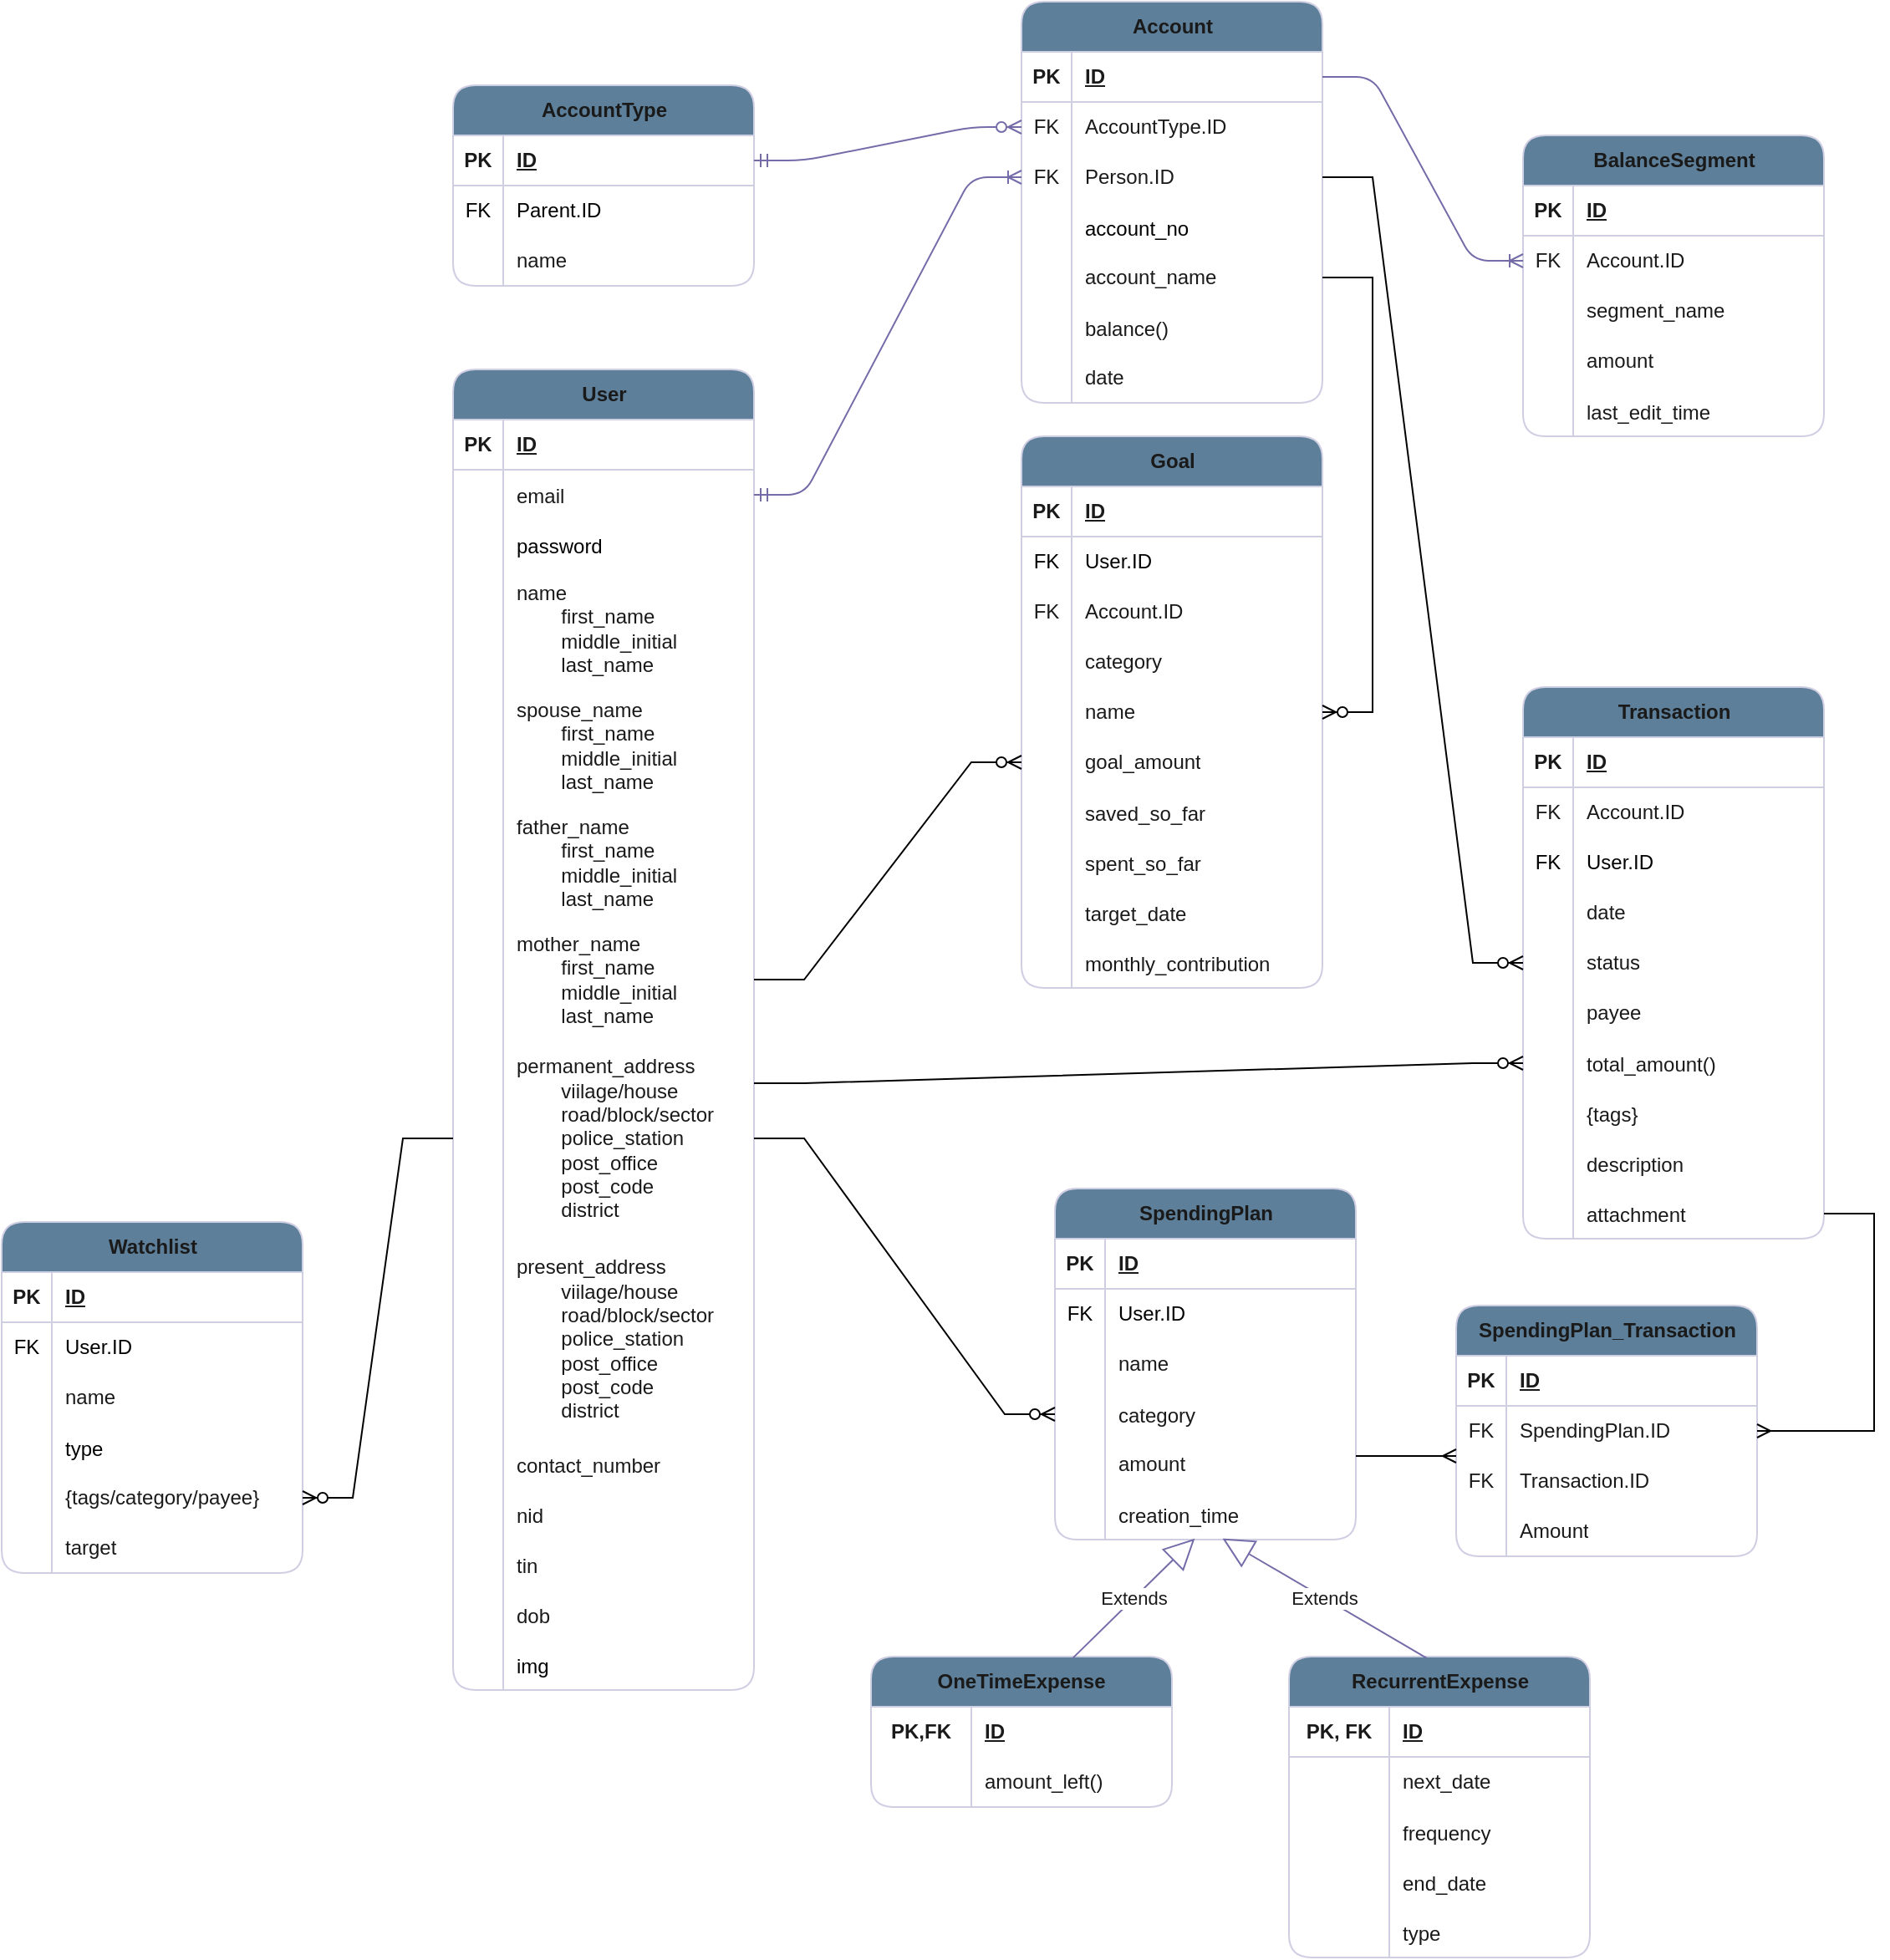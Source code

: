 <mxfile version="21.6.8" type="device">
  <diagram name="Page-1" id="TbZNbv-3Okws-Y_v-hfw">
    <mxGraphModel dx="1611" dy="383" grid="1" gridSize="10" guides="1" tooltips="1" connect="1" arrows="1" fold="1" page="1" pageScale="1" pageWidth="850" pageHeight="1100" background="none" math="0" shadow="0">
      <root>
        <mxCell id="0" />
        <mxCell id="1" parent="0" />
        <mxCell id="K9whwgSDLiPW4toqq2k3-91" value="User" style="shape=table;startSize=30;container=1;collapsible=1;childLayout=tableLayout;fixedRows=1;rowLines=0;fontStyle=1;align=center;resizeLast=1;html=1;labelBackgroundColor=none;fillColor=#5D7F99;strokeColor=#D0CEE2;fontColor=#1A1A1A;rounded=1;" parent="1" vertex="1">
          <mxGeometry x="190" y="310" width="180" height="790" as="geometry">
            <mxRectangle x="390" y="107" width="80" height="30" as="alternateBounds" />
          </mxGeometry>
        </mxCell>
        <mxCell id="K9whwgSDLiPW4toqq2k3-92" value="" style="shape=tableRow;horizontal=0;startSize=0;swimlaneHead=0;swimlaneBody=0;fillColor=none;collapsible=0;dropTarget=0;points=[[0,0.5],[1,0.5]];portConstraint=eastwest;top=0;left=0;right=0;bottom=1;labelBackgroundColor=none;strokeColor=#D0CEE2;fontColor=#1A1A1A;rounded=1;" parent="K9whwgSDLiPW4toqq2k3-91" vertex="1">
          <mxGeometry y="30" width="180" height="30" as="geometry" />
        </mxCell>
        <mxCell id="K9whwgSDLiPW4toqq2k3-93" value="PK" style="shape=partialRectangle;connectable=0;fillColor=none;top=0;left=0;bottom=0;right=0;fontStyle=1;overflow=hidden;whiteSpace=wrap;html=1;labelBackgroundColor=none;strokeColor=#D0CEE2;fontColor=#1A1A1A;rounded=1;" parent="K9whwgSDLiPW4toqq2k3-92" vertex="1">
          <mxGeometry width="30" height="30" as="geometry">
            <mxRectangle width="30" height="30" as="alternateBounds" />
          </mxGeometry>
        </mxCell>
        <mxCell id="K9whwgSDLiPW4toqq2k3-94" value="ID" style="shape=partialRectangle;connectable=0;fillColor=none;top=0;left=0;bottom=0;right=0;align=left;spacingLeft=6;fontStyle=5;overflow=hidden;whiteSpace=wrap;html=1;labelBackgroundColor=none;strokeColor=#D0CEE2;fontColor=#1A1A1A;rounded=1;" parent="K9whwgSDLiPW4toqq2k3-92" vertex="1">
          <mxGeometry x="30" width="150" height="30" as="geometry">
            <mxRectangle width="150" height="30" as="alternateBounds" />
          </mxGeometry>
        </mxCell>
        <mxCell id="K9whwgSDLiPW4toqq2k3-171" value="" style="shape=tableRow;horizontal=0;startSize=0;swimlaneHead=0;swimlaneBody=0;fillColor=none;collapsible=0;dropTarget=0;points=[[0,0.5],[1,0.5]];portConstraint=eastwest;top=0;left=0;right=0;bottom=0;rounded=1;strokeColor=#D0CEE2;fontColor=#1A1A1A;" parent="K9whwgSDLiPW4toqq2k3-91" vertex="1">
          <mxGeometry y="60" width="180" height="30" as="geometry" />
        </mxCell>
        <mxCell id="K9whwgSDLiPW4toqq2k3-172" value="" style="shape=partialRectangle;connectable=0;fillColor=none;top=0;left=0;bottom=0;right=0;editable=1;overflow=hidden;rounded=1;strokeColor=#D0CEE2;fontColor=#1A1A1A;" parent="K9whwgSDLiPW4toqq2k3-171" vertex="1">
          <mxGeometry width="30" height="30" as="geometry">
            <mxRectangle width="30" height="30" as="alternateBounds" />
          </mxGeometry>
        </mxCell>
        <mxCell id="K9whwgSDLiPW4toqq2k3-173" value="email" style="shape=partialRectangle;connectable=0;fillColor=none;top=0;left=0;bottom=0;right=0;align=left;spacingLeft=6;overflow=hidden;rounded=1;strokeColor=#D0CEE2;fontColor=#1A1A1A;" parent="K9whwgSDLiPW4toqq2k3-171" vertex="1">
          <mxGeometry x="30" width="150" height="30" as="geometry">
            <mxRectangle width="150" height="30" as="alternateBounds" />
          </mxGeometry>
        </mxCell>
        <mxCell id="1I7xiZEjFM52BSRDWlKb-5" value="" style="shape=tableRow;horizontal=0;startSize=0;swimlaneHead=0;swimlaneBody=0;fillColor=none;collapsible=0;dropTarget=0;points=[[0,0.5],[1,0.5]];portConstraint=eastwest;top=0;left=0;right=0;bottom=0;" parent="K9whwgSDLiPW4toqq2k3-91" vertex="1">
          <mxGeometry y="90" width="180" height="30" as="geometry" />
        </mxCell>
        <mxCell id="1I7xiZEjFM52BSRDWlKb-6" value="" style="shape=partialRectangle;connectable=0;fillColor=none;top=0;left=0;bottom=0;right=0;editable=1;overflow=hidden;" parent="1I7xiZEjFM52BSRDWlKb-5" vertex="1">
          <mxGeometry width="30" height="30" as="geometry">
            <mxRectangle width="30" height="30" as="alternateBounds" />
          </mxGeometry>
        </mxCell>
        <mxCell id="1I7xiZEjFM52BSRDWlKb-7" value="password" style="shape=partialRectangle;connectable=0;fillColor=none;top=0;left=0;bottom=0;right=0;align=left;spacingLeft=6;overflow=hidden;" parent="1I7xiZEjFM52BSRDWlKb-5" vertex="1">
          <mxGeometry x="30" width="150" height="30" as="geometry">
            <mxRectangle width="150" height="30" as="alternateBounds" />
          </mxGeometry>
        </mxCell>
        <mxCell id="K9whwgSDLiPW4toqq2k3-95" value="" style="shape=tableRow;horizontal=0;startSize=0;swimlaneHead=0;swimlaneBody=0;fillColor=none;collapsible=0;dropTarget=0;points=[[0,0.5],[1,0.5]];portConstraint=eastwest;top=0;left=0;right=0;bottom=0;labelBackgroundColor=none;strokeColor=#D0CEE2;fontColor=#1A1A1A;rounded=1;" parent="K9whwgSDLiPW4toqq2k3-91" vertex="1">
          <mxGeometry y="120" width="180" height="70" as="geometry" />
        </mxCell>
        <mxCell id="K9whwgSDLiPW4toqq2k3-96" value="" style="shape=partialRectangle;connectable=0;fillColor=none;top=0;left=0;bottom=0;right=0;editable=1;overflow=hidden;whiteSpace=wrap;html=1;labelBackgroundColor=none;strokeColor=#D0CEE2;fontColor=#1A1A1A;rounded=1;" parent="K9whwgSDLiPW4toqq2k3-95" vertex="1">
          <mxGeometry width="30" height="70" as="geometry">
            <mxRectangle width="30" height="70" as="alternateBounds" />
          </mxGeometry>
        </mxCell>
        <mxCell id="K9whwgSDLiPW4toqq2k3-97" value="name&lt;br&gt;&lt;span style=&quot;white-space: pre;&quot;&gt;&#x9;&lt;/span&gt;first_name&lt;br&gt;&lt;span style=&quot;white-space: pre;&quot;&gt;&#x9;&lt;/span&gt;middle_initial&lt;br&gt;&lt;span style=&quot;white-space: pre;&quot;&gt;&#x9;&lt;/span&gt;last_name" style="shape=partialRectangle;connectable=0;fillColor=none;top=0;left=0;bottom=0;right=0;align=left;spacingLeft=6;overflow=hidden;whiteSpace=wrap;html=1;labelBackgroundColor=none;strokeColor=#D0CEE2;fontColor=#1A1A1A;rounded=1;" parent="K9whwgSDLiPW4toqq2k3-95" vertex="1">
          <mxGeometry x="30" width="150" height="70" as="geometry">
            <mxRectangle width="150" height="70" as="alternateBounds" />
          </mxGeometry>
        </mxCell>
        <mxCell id="K9whwgSDLiPW4toqq2k3-211" value="" style="shape=tableRow;horizontal=0;startSize=0;swimlaneHead=0;swimlaneBody=0;fillColor=none;collapsible=0;dropTarget=0;points=[[0,0.5],[1,0.5]];portConstraint=eastwest;top=0;left=0;right=0;bottom=0;labelBackgroundColor=none;strokeColor=#D0CEE2;fontColor=#1A1A1A;rounded=1;" parent="K9whwgSDLiPW4toqq2k3-91" vertex="1">
          <mxGeometry y="190" width="180" height="70" as="geometry" />
        </mxCell>
        <mxCell id="K9whwgSDLiPW4toqq2k3-212" value="" style="shape=partialRectangle;connectable=0;fillColor=none;top=0;left=0;bottom=0;right=0;editable=1;overflow=hidden;whiteSpace=wrap;html=1;labelBackgroundColor=none;strokeColor=#D0CEE2;fontColor=#1A1A1A;rounded=1;" parent="K9whwgSDLiPW4toqq2k3-211" vertex="1">
          <mxGeometry width="30" height="70" as="geometry">
            <mxRectangle width="30" height="70" as="alternateBounds" />
          </mxGeometry>
        </mxCell>
        <mxCell id="K9whwgSDLiPW4toqq2k3-213" value="spouse_name&lt;br&gt;&lt;span style=&quot;white-space: pre;&quot;&gt;&#x9;&lt;/span&gt;first_name&lt;br&gt;&lt;span style=&quot;white-space: pre;&quot;&gt;&#x9;&lt;/span&gt;middle_initial&lt;br&gt;&lt;span style=&quot;white-space: pre;&quot;&gt;&#x9;&lt;/span&gt;last_name" style="shape=partialRectangle;connectable=0;fillColor=none;top=0;left=0;bottom=0;right=0;align=left;spacingLeft=6;overflow=hidden;whiteSpace=wrap;html=1;labelBackgroundColor=none;strokeColor=#D0CEE2;fontColor=#1A1A1A;rounded=1;" parent="K9whwgSDLiPW4toqq2k3-211" vertex="1">
          <mxGeometry x="30" width="150" height="70" as="geometry">
            <mxRectangle width="150" height="70" as="alternateBounds" />
          </mxGeometry>
        </mxCell>
        <mxCell id="K9whwgSDLiPW4toqq2k3-242" value="" style="shape=tableRow;horizontal=0;startSize=0;swimlaneHead=0;swimlaneBody=0;fillColor=none;collapsible=0;dropTarget=0;points=[[0,0.5],[1,0.5]];portConstraint=eastwest;top=0;left=0;right=0;bottom=0;labelBackgroundColor=none;strokeColor=#D0CEE2;fontColor=#1A1A1A;rounded=1;" parent="K9whwgSDLiPW4toqq2k3-91" vertex="1">
          <mxGeometry y="260" width="180" height="70" as="geometry" />
        </mxCell>
        <mxCell id="K9whwgSDLiPW4toqq2k3-243" value="" style="shape=partialRectangle;connectable=0;fillColor=none;top=0;left=0;bottom=0;right=0;editable=1;overflow=hidden;whiteSpace=wrap;html=1;labelBackgroundColor=none;strokeColor=#D0CEE2;fontColor=#1A1A1A;rounded=1;" parent="K9whwgSDLiPW4toqq2k3-242" vertex="1">
          <mxGeometry width="30" height="70" as="geometry">
            <mxRectangle width="30" height="70" as="alternateBounds" />
          </mxGeometry>
        </mxCell>
        <mxCell id="K9whwgSDLiPW4toqq2k3-244" value="father_name&lt;br&gt;&lt;span style=&quot;white-space: pre;&quot;&gt;&#x9;&lt;/span&gt;first_name&lt;br&gt;&lt;span style=&quot;white-space: pre;&quot;&gt;&#x9;&lt;/span&gt;middle_initial&lt;br&gt;&lt;span style=&quot;white-space: pre;&quot;&gt;&#x9;&lt;/span&gt;last_name" style="shape=partialRectangle;connectable=0;fillColor=none;top=0;left=0;bottom=0;right=0;align=left;spacingLeft=6;overflow=hidden;whiteSpace=wrap;html=1;labelBackgroundColor=none;strokeColor=#D0CEE2;fontColor=#1A1A1A;rounded=1;" parent="K9whwgSDLiPW4toqq2k3-242" vertex="1">
          <mxGeometry x="30" width="150" height="70" as="geometry">
            <mxRectangle width="150" height="70" as="alternateBounds" />
          </mxGeometry>
        </mxCell>
        <mxCell id="K9whwgSDLiPW4toqq2k3-245" value="" style="shape=tableRow;horizontal=0;startSize=0;swimlaneHead=0;swimlaneBody=0;fillColor=none;collapsible=0;dropTarget=0;points=[[0,0.5],[1,0.5]];portConstraint=eastwest;top=0;left=0;right=0;bottom=0;labelBackgroundColor=none;strokeColor=#D0CEE2;fontColor=#1A1A1A;rounded=1;" parent="K9whwgSDLiPW4toqq2k3-91" vertex="1">
          <mxGeometry y="330" width="180" height="70" as="geometry" />
        </mxCell>
        <mxCell id="K9whwgSDLiPW4toqq2k3-246" value="" style="shape=partialRectangle;connectable=0;fillColor=none;top=0;left=0;bottom=0;right=0;editable=1;overflow=hidden;whiteSpace=wrap;html=1;labelBackgroundColor=none;strokeColor=#D0CEE2;fontColor=#1A1A1A;rounded=1;" parent="K9whwgSDLiPW4toqq2k3-245" vertex="1">
          <mxGeometry width="30" height="70" as="geometry">
            <mxRectangle width="30" height="70" as="alternateBounds" />
          </mxGeometry>
        </mxCell>
        <mxCell id="K9whwgSDLiPW4toqq2k3-247" value="mother_name&lt;br&gt;&lt;span style=&quot;white-space: pre;&quot;&gt;&#x9;&lt;/span&gt;first_name&lt;br&gt;&lt;span style=&quot;white-space: pre;&quot;&gt;&#x9;&lt;/span&gt;middle_initial&lt;br&gt;&lt;span style=&quot;white-space: pre;&quot;&gt;&#x9;&lt;/span&gt;last_name" style="shape=partialRectangle;connectable=0;fillColor=none;top=0;left=0;bottom=0;right=0;align=left;spacingLeft=6;overflow=hidden;whiteSpace=wrap;html=1;labelBackgroundColor=none;strokeColor=#D0CEE2;fontColor=#1A1A1A;rounded=1;" parent="K9whwgSDLiPW4toqq2k3-245" vertex="1">
          <mxGeometry x="30" width="150" height="70" as="geometry">
            <mxRectangle width="150" height="70" as="alternateBounds" />
          </mxGeometry>
        </mxCell>
        <mxCell id="K9whwgSDLiPW4toqq2k3-98" value="" style="shape=tableRow;horizontal=0;startSize=0;swimlaneHead=0;swimlaneBody=0;fillColor=none;collapsible=0;dropTarget=0;points=[[0,0.5],[1,0.5]];portConstraint=eastwest;top=0;left=0;right=0;bottom=0;labelBackgroundColor=none;strokeColor=#D0CEE2;fontColor=#1A1A1A;rounded=1;" parent="K9whwgSDLiPW4toqq2k3-91" vertex="1">
          <mxGeometry y="400" width="180" height="120" as="geometry" />
        </mxCell>
        <mxCell id="K9whwgSDLiPW4toqq2k3-99" value="" style="shape=partialRectangle;connectable=0;fillColor=none;top=0;left=0;bottom=0;right=0;editable=1;overflow=hidden;whiteSpace=wrap;html=1;labelBackgroundColor=none;strokeColor=#D0CEE2;fontColor=#1A1A1A;rounded=1;" parent="K9whwgSDLiPW4toqq2k3-98" vertex="1">
          <mxGeometry width="30" height="120" as="geometry">
            <mxRectangle width="30" height="120" as="alternateBounds" />
          </mxGeometry>
        </mxCell>
        <mxCell id="K9whwgSDLiPW4toqq2k3-100" value="permanent_address&lt;br&gt;&lt;span style=&quot;white-space: pre;&quot;&gt;&#x9;&lt;/span&gt;viilage/house&lt;br&gt;&lt;span style=&quot;white-space: pre;&quot;&gt;&#x9;&lt;/span&gt;road/block/sector&lt;br&gt;&lt;span style=&quot;white-space: pre;&quot;&gt;&#x9;&lt;/span&gt;police_station&lt;br&gt;&lt;span style=&quot;white-space: pre;&quot;&gt;&#x9;&lt;/span&gt;post_office&lt;br&gt;&lt;span style=&quot;white-space: pre;&quot;&gt;&#x9;&lt;/span&gt;post_code&lt;br&gt;&lt;span style=&quot;white-space: pre;&quot;&gt;&#x9;&lt;/span&gt;district" style="shape=partialRectangle;connectable=0;fillColor=none;top=0;left=0;bottom=0;right=0;align=left;spacingLeft=6;overflow=hidden;whiteSpace=wrap;html=1;labelBackgroundColor=none;strokeColor=#D0CEE2;fontColor=#1A1A1A;rounded=1;" parent="K9whwgSDLiPW4toqq2k3-98" vertex="1">
          <mxGeometry x="30" width="150" height="120" as="geometry">
            <mxRectangle width="150" height="120" as="alternateBounds" />
          </mxGeometry>
        </mxCell>
        <mxCell id="K9whwgSDLiPW4toqq2k3-168" value="" style="shape=tableRow;horizontal=0;startSize=0;swimlaneHead=0;swimlaneBody=0;fillColor=none;collapsible=0;dropTarget=0;points=[[0,0.5],[1,0.5]];portConstraint=eastwest;top=0;left=0;right=0;bottom=0;labelBackgroundColor=none;strokeColor=#D0CEE2;fontColor=#1A1A1A;rounded=1;" parent="K9whwgSDLiPW4toqq2k3-91" vertex="1">
          <mxGeometry y="520" width="180" height="120" as="geometry" />
        </mxCell>
        <mxCell id="K9whwgSDLiPW4toqq2k3-169" value="" style="shape=partialRectangle;connectable=0;fillColor=none;top=0;left=0;bottom=0;right=0;editable=1;overflow=hidden;whiteSpace=wrap;html=1;labelBackgroundColor=none;strokeColor=#D0CEE2;fontColor=#1A1A1A;rounded=1;" parent="K9whwgSDLiPW4toqq2k3-168" vertex="1">
          <mxGeometry width="30" height="120" as="geometry">
            <mxRectangle width="30" height="120" as="alternateBounds" />
          </mxGeometry>
        </mxCell>
        <mxCell id="K9whwgSDLiPW4toqq2k3-170" value="present_address&lt;br&gt;&lt;span style=&quot;white-space: pre;&quot;&gt;&#x9;&lt;/span&gt;viilage/house&lt;br&gt;&lt;span style=&quot;white-space: pre;&quot;&gt;&#x9;&lt;/span&gt;road/block/sector&lt;br&gt;&lt;span style=&quot;white-space: pre;&quot;&gt;&#x9;&lt;/span&gt;police_station&lt;br&gt;&lt;span style=&quot;white-space: pre;&quot;&gt;&#x9;&lt;/span&gt;post_office&lt;br&gt;&lt;span style=&quot;white-space: pre;&quot;&gt;&#x9;&lt;/span&gt;post_code&lt;br&gt;&lt;span style=&quot;white-space: pre;&quot;&gt;&#x9;&lt;/span&gt;district" style="shape=partialRectangle;connectable=0;fillColor=none;top=0;left=0;bottom=0;right=0;align=left;spacingLeft=6;overflow=hidden;whiteSpace=wrap;html=1;labelBackgroundColor=none;strokeColor=#D0CEE2;fontColor=#1A1A1A;rounded=1;" parent="K9whwgSDLiPW4toqq2k3-168" vertex="1">
          <mxGeometry x="30" width="150" height="120" as="geometry">
            <mxRectangle width="150" height="120" as="alternateBounds" />
          </mxGeometry>
        </mxCell>
        <mxCell id="K9whwgSDLiPW4toqq2k3-174" value="" style="shape=tableRow;horizontal=0;startSize=0;swimlaneHead=0;swimlaneBody=0;fillColor=none;collapsible=0;dropTarget=0;points=[[0,0.5],[1,0.5]];portConstraint=eastwest;top=0;left=0;right=0;bottom=0;rounded=1;strokeColor=#D0CEE2;fontColor=#1A1A1A;" parent="K9whwgSDLiPW4toqq2k3-91" vertex="1">
          <mxGeometry y="640" width="180" height="30" as="geometry" />
        </mxCell>
        <mxCell id="K9whwgSDLiPW4toqq2k3-175" value="" style="shape=partialRectangle;connectable=0;fillColor=none;top=0;left=0;bottom=0;right=0;editable=1;overflow=hidden;rounded=1;strokeColor=#D0CEE2;fontColor=#1A1A1A;" parent="K9whwgSDLiPW4toqq2k3-174" vertex="1">
          <mxGeometry width="30" height="30" as="geometry">
            <mxRectangle width="30" height="30" as="alternateBounds" />
          </mxGeometry>
        </mxCell>
        <mxCell id="K9whwgSDLiPW4toqq2k3-176" value="contact_number" style="shape=partialRectangle;connectable=0;fillColor=none;top=0;left=0;bottom=0;right=0;align=left;spacingLeft=6;overflow=hidden;rounded=1;strokeColor=#D0CEE2;fontColor=#1A1A1A;" parent="K9whwgSDLiPW4toqq2k3-174" vertex="1">
          <mxGeometry x="30" width="150" height="30" as="geometry">
            <mxRectangle width="150" height="30" as="alternateBounds" />
          </mxGeometry>
        </mxCell>
        <mxCell id="K9whwgSDLiPW4toqq2k3-177" value="" style="shape=tableRow;horizontal=0;startSize=0;swimlaneHead=0;swimlaneBody=0;fillColor=none;collapsible=0;dropTarget=0;points=[[0,0.5],[1,0.5]];portConstraint=eastwest;top=0;left=0;right=0;bottom=0;rounded=1;strokeColor=#D0CEE2;fontColor=#1A1A1A;" parent="K9whwgSDLiPW4toqq2k3-91" vertex="1">
          <mxGeometry y="670" width="180" height="30" as="geometry" />
        </mxCell>
        <mxCell id="K9whwgSDLiPW4toqq2k3-178" value="" style="shape=partialRectangle;connectable=0;fillColor=none;top=0;left=0;bottom=0;right=0;editable=1;overflow=hidden;rounded=1;strokeColor=#D0CEE2;fontColor=#1A1A1A;" parent="K9whwgSDLiPW4toqq2k3-177" vertex="1">
          <mxGeometry width="30" height="30" as="geometry">
            <mxRectangle width="30" height="30" as="alternateBounds" />
          </mxGeometry>
        </mxCell>
        <mxCell id="K9whwgSDLiPW4toqq2k3-179" value="nid" style="shape=partialRectangle;connectable=0;fillColor=none;top=0;left=0;bottom=0;right=0;align=left;spacingLeft=6;overflow=hidden;rounded=1;strokeColor=#D0CEE2;fontColor=#1A1A1A;" parent="K9whwgSDLiPW4toqq2k3-177" vertex="1">
          <mxGeometry x="30" width="150" height="30" as="geometry">
            <mxRectangle width="150" height="30" as="alternateBounds" />
          </mxGeometry>
        </mxCell>
        <mxCell id="K9whwgSDLiPW4toqq2k3-180" value="" style="shape=tableRow;horizontal=0;startSize=0;swimlaneHead=0;swimlaneBody=0;fillColor=none;collapsible=0;dropTarget=0;points=[[0,0.5],[1,0.5]];portConstraint=eastwest;top=0;left=0;right=0;bottom=0;rounded=1;strokeColor=#D0CEE2;fontColor=#1A1A1A;" parent="K9whwgSDLiPW4toqq2k3-91" vertex="1">
          <mxGeometry y="700" width="180" height="30" as="geometry" />
        </mxCell>
        <mxCell id="K9whwgSDLiPW4toqq2k3-181" value="" style="shape=partialRectangle;connectable=0;fillColor=none;top=0;left=0;bottom=0;right=0;editable=1;overflow=hidden;rounded=1;strokeColor=#D0CEE2;fontColor=#1A1A1A;" parent="K9whwgSDLiPW4toqq2k3-180" vertex="1">
          <mxGeometry width="30" height="30" as="geometry">
            <mxRectangle width="30" height="30" as="alternateBounds" />
          </mxGeometry>
        </mxCell>
        <mxCell id="K9whwgSDLiPW4toqq2k3-182" value="tin" style="shape=partialRectangle;connectable=0;fillColor=none;top=0;left=0;bottom=0;right=0;align=left;spacingLeft=6;overflow=hidden;rounded=1;strokeColor=#D0CEE2;fontColor=#1A1A1A;" parent="K9whwgSDLiPW4toqq2k3-180" vertex="1">
          <mxGeometry x="30" width="150" height="30" as="geometry">
            <mxRectangle width="150" height="30" as="alternateBounds" />
          </mxGeometry>
        </mxCell>
        <mxCell id="K9whwgSDLiPW4toqq2k3-248" value="" style="shape=tableRow;horizontal=0;startSize=0;swimlaneHead=0;swimlaneBody=0;fillColor=none;collapsible=0;dropTarget=0;points=[[0,0.5],[1,0.5]];portConstraint=eastwest;top=0;left=0;right=0;bottom=0;rounded=1;strokeColor=#D0CEE2;fontColor=#1A1A1A;" parent="K9whwgSDLiPW4toqq2k3-91" vertex="1">
          <mxGeometry y="730" width="180" height="30" as="geometry" />
        </mxCell>
        <mxCell id="K9whwgSDLiPW4toqq2k3-249" value="" style="shape=partialRectangle;connectable=0;fillColor=none;top=0;left=0;bottom=0;right=0;editable=1;overflow=hidden;rounded=1;strokeColor=#D0CEE2;fontColor=#1A1A1A;" parent="K9whwgSDLiPW4toqq2k3-248" vertex="1">
          <mxGeometry width="30" height="30" as="geometry">
            <mxRectangle width="30" height="30" as="alternateBounds" />
          </mxGeometry>
        </mxCell>
        <mxCell id="K9whwgSDLiPW4toqq2k3-250" value="dob" style="shape=partialRectangle;connectable=0;fillColor=none;top=0;left=0;bottom=0;right=0;align=left;spacingLeft=6;overflow=hidden;rounded=1;strokeColor=#D0CEE2;fontColor=#1A1A1A;" parent="K9whwgSDLiPW4toqq2k3-248" vertex="1">
          <mxGeometry x="30" width="150" height="30" as="geometry">
            <mxRectangle width="150" height="30" as="alternateBounds" />
          </mxGeometry>
        </mxCell>
        <mxCell id="1I7xiZEjFM52BSRDWlKb-2" value="" style="shape=tableRow;horizontal=0;startSize=0;swimlaneHead=0;swimlaneBody=0;fillColor=none;collapsible=0;dropTarget=0;points=[[0,0.5],[1,0.5]];portConstraint=eastwest;top=0;left=0;right=0;bottom=0;" parent="K9whwgSDLiPW4toqq2k3-91" vertex="1">
          <mxGeometry y="760" width="180" height="30" as="geometry" />
        </mxCell>
        <mxCell id="1I7xiZEjFM52BSRDWlKb-3" value="" style="shape=partialRectangle;connectable=0;fillColor=none;top=0;left=0;bottom=0;right=0;editable=1;overflow=hidden;" parent="1I7xiZEjFM52BSRDWlKb-2" vertex="1">
          <mxGeometry width="30" height="30" as="geometry">
            <mxRectangle width="30" height="30" as="alternateBounds" />
          </mxGeometry>
        </mxCell>
        <mxCell id="1I7xiZEjFM52BSRDWlKb-4" value="img" style="shape=partialRectangle;connectable=0;fillColor=none;top=0;left=0;bottom=0;right=0;align=left;spacingLeft=6;overflow=hidden;" parent="1I7xiZEjFM52BSRDWlKb-2" vertex="1">
          <mxGeometry x="30" width="150" height="30" as="geometry">
            <mxRectangle width="150" height="30" as="alternateBounds" />
          </mxGeometry>
        </mxCell>
        <mxCell id="K9whwgSDLiPW4toqq2k3-104" value="AccountType" style="shape=table;startSize=30;container=1;collapsible=1;childLayout=tableLayout;fixedRows=1;rowLines=0;fontStyle=1;align=center;resizeLast=1;html=1;rounded=1;strokeColor=#D0CEE2;fontColor=#1A1A1A;fillColor=#5D7F99;" parent="1" vertex="1">
          <mxGeometry x="190" y="140" width="180" height="120" as="geometry" />
        </mxCell>
        <mxCell id="K9whwgSDLiPW4toqq2k3-105" value="" style="shape=tableRow;horizontal=0;startSize=0;swimlaneHead=0;swimlaneBody=0;fillColor=none;collapsible=0;dropTarget=0;points=[[0,0.5],[1,0.5]];portConstraint=eastwest;top=0;left=0;right=0;bottom=1;rounded=1;strokeColor=#D0CEE2;fontColor=#1A1A1A;" parent="K9whwgSDLiPW4toqq2k3-104" vertex="1">
          <mxGeometry y="30" width="180" height="30" as="geometry" />
        </mxCell>
        <mxCell id="K9whwgSDLiPW4toqq2k3-106" value="PK" style="shape=partialRectangle;connectable=0;fillColor=none;top=0;left=0;bottom=0;right=0;fontStyle=1;overflow=hidden;whiteSpace=wrap;html=1;rounded=1;strokeColor=#D0CEE2;fontColor=#1A1A1A;" parent="K9whwgSDLiPW4toqq2k3-105" vertex="1">
          <mxGeometry width="30" height="30" as="geometry">
            <mxRectangle width="30" height="30" as="alternateBounds" />
          </mxGeometry>
        </mxCell>
        <mxCell id="K9whwgSDLiPW4toqq2k3-107" value="ID" style="shape=partialRectangle;connectable=0;fillColor=none;top=0;left=0;bottom=0;right=0;align=left;spacingLeft=6;fontStyle=5;overflow=hidden;whiteSpace=wrap;html=1;rounded=1;strokeColor=#D0CEE2;fontColor=#1A1A1A;" parent="K9whwgSDLiPW4toqq2k3-105" vertex="1">
          <mxGeometry x="30" width="150" height="30" as="geometry">
            <mxRectangle width="150" height="30" as="alternateBounds" />
          </mxGeometry>
        </mxCell>
        <mxCell id="1I7xiZEjFM52BSRDWlKb-8" value="" style="shape=tableRow;horizontal=0;startSize=0;swimlaneHead=0;swimlaneBody=0;fillColor=none;collapsible=0;dropTarget=0;points=[[0,0.5],[1,0.5]];portConstraint=eastwest;top=0;left=0;right=0;bottom=0;" parent="K9whwgSDLiPW4toqq2k3-104" vertex="1">
          <mxGeometry y="60" width="180" height="30" as="geometry" />
        </mxCell>
        <mxCell id="1I7xiZEjFM52BSRDWlKb-9" value="FK" style="shape=partialRectangle;connectable=0;fillColor=none;top=0;left=0;bottom=0;right=0;fontStyle=0;overflow=hidden;whiteSpace=wrap;html=1;" parent="1I7xiZEjFM52BSRDWlKb-8" vertex="1">
          <mxGeometry width="30" height="30" as="geometry">
            <mxRectangle width="30" height="30" as="alternateBounds" />
          </mxGeometry>
        </mxCell>
        <mxCell id="1I7xiZEjFM52BSRDWlKb-10" value="Parent.ID" style="shape=partialRectangle;connectable=0;fillColor=none;top=0;left=0;bottom=0;right=0;align=left;spacingLeft=6;fontStyle=0;overflow=hidden;whiteSpace=wrap;html=1;" parent="1I7xiZEjFM52BSRDWlKb-8" vertex="1">
          <mxGeometry x="30" width="150" height="30" as="geometry">
            <mxRectangle width="150" height="30" as="alternateBounds" />
          </mxGeometry>
        </mxCell>
        <mxCell id="K9whwgSDLiPW4toqq2k3-108" value="" style="shape=tableRow;horizontal=0;startSize=0;swimlaneHead=0;swimlaneBody=0;fillColor=none;collapsible=0;dropTarget=0;points=[[0,0.5],[1,0.5]];portConstraint=eastwest;top=0;left=0;right=0;bottom=0;rounded=1;strokeColor=#D0CEE2;fontColor=#1A1A1A;" parent="K9whwgSDLiPW4toqq2k3-104" vertex="1">
          <mxGeometry y="90" width="180" height="30" as="geometry" />
        </mxCell>
        <mxCell id="K9whwgSDLiPW4toqq2k3-109" value="" style="shape=partialRectangle;connectable=0;fillColor=none;top=0;left=0;bottom=0;right=0;editable=1;overflow=hidden;whiteSpace=wrap;html=1;rounded=1;strokeColor=#D0CEE2;fontColor=#1A1A1A;" parent="K9whwgSDLiPW4toqq2k3-108" vertex="1">
          <mxGeometry width="30" height="30" as="geometry">
            <mxRectangle width="30" height="30" as="alternateBounds" />
          </mxGeometry>
        </mxCell>
        <mxCell id="K9whwgSDLiPW4toqq2k3-110" value="name" style="shape=partialRectangle;connectable=0;fillColor=none;top=0;left=0;bottom=0;right=0;align=left;spacingLeft=6;overflow=hidden;whiteSpace=wrap;html=1;rounded=1;strokeColor=#D0CEE2;fontColor=#1A1A1A;" parent="K9whwgSDLiPW4toqq2k3-108" vertex="1">
          <mxGeometry x="30" width="150" height="30" as="geometry">
            <mxRectangle width="150" height="30" as="alternateBounds" />
          </mxGeometry>
        </mxCell>
        <mxCell id="K9whwgSDLiPW4toqq2k3-264" value="Account" style="shape=table;startSize=30;container=1;collapsible=1;childLayout=tableLayout;fixedRows=1;rowLines=0;fontStyle=1;align=center;resizeLast=1;html=1;rounded=1;strokeColor=#D0CEE2;fontColor=#1A1A1A;fillColor=#5D7F99;" parent="1" vertex="1">
          <mxGeometry x="530" y="90" width="180" height="240" as="geometry" />
        </mxCell>
        <mxCell id="K9whwgSDLiPW4toqq2k3-265" value="" style="shape=tableRow;horizontal=0;startSize=0;swimlaneHead=0;swimlaneBody=0;fillColor=none;collapsible=0;dropTarget=0;points=[[0,0.5],[1,0.5]];portConstraint=eastwest;top=0;left=0;right=0;bottom=1;rounded=1;strokeColor=#D0CEE2;fontColor=#1A1A1A;" parent="K9whwgSDLiPW4toqq2k3-264" vertex="1">
          <mxGeometry y="30" width="180" height="30" as="geometry" />
        </mxCell>
        <mxCell id="K9whwgSDLiPW4toqq2k3-266" value="PK" style="shape=partialRectangle;connectable=0;fillColor=none;top=0;left=0;bottom=0;right=0;fontStyle=1;overflow=hidden;whiteSpace=wrap;html=1;rounded=1;strokeColor=#D0CEE2;fontColor=#1A1A1A;" parent="K9whwgSDLiPW4toqq2k3-265" vertex="1">
          <mxGeometry width="30" height="30" as="geometry">
            <mxRectangle width="30" height="30" as="alternateBounds" />
          </mxGeometry>
        </mxCell>
        <mxCell id="K9whwgSDLiPW4toqq2k3-267" value="ID" style="shape=partialRectangle;connectable=0;fillColor=none;top=0;left=0;bottom=0;right=0;align=left;spacingLeft=6;fontStyle=5;overflow=hidden;whiteSpace=wrap;html=1;rounded=1;strokeColor=#D0CEE2;fontColor=#1A1A1A;" parent="K9whwgSDLiPW4toqq2k3-265" vertex="1">
          <mxGeometry x="30" width="150" height="30" as="geometry">
            <mxRectangle width="150" height="30" as="alternateBounds" />
          </mxGeometry>
        </mxCell>
        <mxCell id="K9whwgSDLiPW4toqq2k3-277" value="" style="shape=tableRow;horizontal=0;startSize=0;swimlaneHead=0;swimlaneBody=0;fillColor=none;collapsible=0;dropTarget=0;points=[[0,0.5],[1,0.5]];portConstraint=eastwest;top=0;left=0;right=0;bottom=0;rounded=1;strokeColor=#D0CEE2;fontColor=#1A1A1A;" parent="K9whwgSDLiPW4toqq2k3-264" vertex="1">
          <mxGeometry y="60" width="180" height="30" as="geometry" />
        </mxCell>
        <mxCell id="K9whwgSDLiPW4toqq2k3-278" value="FK" style="shape=partialRectangle;connectable=0;fillColor=none;top=0;left=0;bottom=0;right=0;fontStyle=0;overflow=hidden;whiteSpace=wrap;html=1;rounded=1;strokeColor=#D0CEE2;fontColor=#1A1A1A;" parent="K9whwgSDLiPW4toqq2k3-277" vertex="1">
          <mxGeometry width="30" height="30" as="geometry">
            <mxRectangle width="30" height="30" as="alternateBounds" />
          </mxGeometry>
        </mxCell>
        <mxCell id="K9whwgSDLiPW4toqq2k3-279" value="AccountType.ID" style="shape=partialRectangle;connectable=0;fillColor=none;top=0;left=0;bottom=0;right=0;align=left;spacingLeft=6;fontStyle=0;overflow=hidden;whiteSpace=wrap;html=1;rounded=1;strokeColor=#D0CEE2;fontColor=#1A1A1A;" parent="K9whwgSDLiPW4toqq2k3-277" vertex="1">
          <mxGeometry x="30" width="150" height="30" as="geometry">
            <mxRectangle width="150" height="30" as="alternateBounds" />
          </mxGeometry>
        </mxCell>
        <mxCell id="K9whwgSDLiPW4toqq2k3-284" value="" style="shape=tableRow;horizontal=0;startSize=0;swimlaneHead=0;swimlaneBody=0;fillColor=none;collapsible=0;dropTarget=0;points=[[0,0.5],[1,0.5]];portConstraint=eastwest;top=0;left=0;right=0;bottom=0;rounded=1;strokeColor=#D0CEE2;fontColor=#1A1A1A;" parent="K9whwgSDLiPW4toqq2k3-264" vertex="1">
          <mxGeometry y="90" width="180" height="30" as="geometry" />
        </mxCell>
        <mxCell id="K9whwgSDLiPW4toqq2k3-285" value="FK" style="shape=partialRectangle;connectable=0;fillColor=none;top=0;left=0;bottom=0;right=0;fontStyle=0;overflow=hidden;whiteSpace=wrap;html=1;rounded=1;strokeColor=#D0CEE2;fontColor=#1A1A1A;" parent="K9whwgSDLiPW4toqq2k3-284" vertex="1">
          <mxGeometry width="30" height="30" as="geometry">
            <mxRectangle width="30" height="30" as="alternateBounds" />
          </mxGeometry>
        </mxCell>
        <mxCell id="K9whwgSDLiPW4toqq2k3-286" value="Person.ID" style="shape=partialRectangle;connectable=0;fillColor=none;top=0;left=0;bottom=0;right=0;align=left;spacingLeft=6;fontStyle=0;overflow=hidden;whiteSpace=wrap;html=1;rounded=1;strokeColor=#D0CEE2;fontColor=#1A1A1A;" parent="K9whwgSDLiPW4toqq2k3-284" vertex="1">
          <mxGeometry x="30" width="150" height="30" as="geometry">
            <mxRectangle width="150" height="30" as="alternateBounds" />
          </mxGeometry>
        </mxCell>
        <mxCell id="Z42ad9ldVabzhN1h0BxK-1" value="" style="shape=tableRow;horizontal=0;startSize=0;swimlaneHead=0;swimlaneBody=0;fillColor=none;collapsible=0;dropTarget=0;points=[[0,0.5],[1,0.5]];portConstraint=eastwest;top=0;left=0;right=0;bottom=0;" parent="K9whwgSDLiPW4toqq2k3-264" vertex="1">
          <mxGeometry y="120" width="180" height="30" as="geometry" />
        </mxCell>
        <mxCell id="Z42ad9ldVabzhN1h0BxK-2" value="" style="shape=partialRectangle;connectable=0;fillColor=none;top=0;left=0;bottom=0;right=0;editable=1;overflow=hidden;" parent="Z42ad9ldVabzhN1h0BxK-1" vertex="1">
          <mxGeometry width="30" height="30" as="geometry">
            <mxRectangle width="30" height="30" as="alternateBounds" />
          </mxGeometry>
        </mxCell>
        <mxCell id="Z42ad9ldVabzhN1h0BxK-3" value="account_no" style="shape=partialRectangle;connectable=0;fillColor=none;top=0;left=0;bottom=0;right=0;align=left;spacingLeft=6;overflow=hidden;" parent="Z42ad9ldVabzhN1h0BxK-1" vertex="1">
          <mxGeometry x="30" width="150" height="30" as="geometry">
            <mxRectangle width="150" height="30" as="alternateBounds" />
          </mxGeometry>
        </mxCell>
        <mxCell id="K9whwgSDLiPW4toqq2k3-268" value="" style="shape=tableRow;horizontal=0;startSize=0;swimlaneHead=0;swimlaneBody=0;fillColor=none;collapsible=0;dropTarget=0;points=[[0,0.5],[1,0.5]];portConstraint=eastwest;top=0;left=0;right=0;bottom=0;rounded=1;strokeColor=#D0CEE2;fontColor=#1A1A1A;" parent="K9whwgSDLiPW4toqq2k3-264" vertex="1">
          <mxGeometry y="150" width="180" height="30" as="geometry" />
        </mxCell>
        <mxCell id="K9whwgSDLiPW4toqq2k3-269" value="" style="shape=partialRectangle;connectable=0;fillColor=none;top=0;left=0;bottom=0;right=0;editable=1;overflow=hidden;whiteSpace=wrap;html=1;rounded=1;strokeColor=#D0CEE2;fontColor=#1A1A1A;" parent="K9whwgSDLiPW4toqq2k3-268" vertex="1">
          <mxGeometry width="30" height="30" as="geometry">
            <mxRectangle width="30" height="30" as="alternateBounds" />
          </mxGeometry>
        </mxCell>
        <mxCell id="K9whwgSDLiPW4toqq2k3-270" value="account_name" style="shape=partialRectangle;connectable=0;fillColor=none;top=0;left=0;bottom=0;right=0;align=left;spacingLeft=6;overflow=hidden;whiteSpace=wrap;html=1;rounded=1;strokeColor=#D0CEE2;fontColor=#1A1A1A;" parent="K9whwgSDLiPW4toqq2k3-268" vertex="1">
          <mxGeometry x="30" width="150" height="30" as="geometry">
            <mxRectangle width="150" height="30" as="alternateBounds" />
          </mxGeometry>
        </mxCell>
        <mxCell id="K9whwgSDLiPW4toqq2k3-307" value="" style="shape=tableRow;horizontal=0;startSize=0;swimlaneHead=0;swimlaneBody=0;fillColor=none;collapsible=0;dropTarget=0;points=[[0,0.5],[1,0.5]];portConstraint=eastwest;top=0;left=0;right=0;bottom=0;rounded=1;strokeColor=#D0CEE2;fontColor=#1A1A1A;" parent="K9whwgSDLiPW4toqq2k3-264" vertex="1">
          <mxGeometry y="180" width="180" height="30" as="geometry" />
        </mxCell>
        <mxCell id="K9whwgSDLiPW4toqq2k3-308" value="" style="shape=partialRectangle;connectable=0;fillColor=none;top=0;left=0;bottom=0;right=0;editable=1;overflow=hidden;rounded=1;strokeColor=#D0CEE2;fontColor=#1A1A1A;" parent="K9whwgSDLiPW4toqq2k3-307" vertex="1">
          <mxGeometry width="30" height="30" as="geometry">
            <mxRectangle width="30" height="30" as="alternateBounds" />
          </mxGeometry>
        </mxCell>
        <mxCell id="K9whwgSDLiPW4toqq2k3-309" value="balance()" style="shape=partialRectangle;connectable=0;fillColor=none;top=0;left=0;bottom=0;right=0;align=left;spacingLeft=6;overflow=hidden;rounded=1;strokeColor=#D0CEE2;fontColor=#1A1A1A;" parent="K9whwgSDLiPW4toqq2k3-307" vertex="1">
          <mxGeometry x="30" width="150" height="30" as="geometry">
            <mxRectangle width="150" height="30" as="alternateBounds" />
          </mxGeometry>
        </mxCell>
        <mxCell id="K9whwgSDLiPW4toqq2k3-274" value="" style="shape=tableRow;horizontal=0;startSize=0;swimlaneHead=0;swimlaneBody=0;fillColor=none;collapsible=0;dropTarget=0;points=[[0,0.5],[1,0.5]];portConstraint=eastwest;top=0;left=0;right=0;bottom=0;rounded=1;strokeColor=#D0CEE2;fontColor=#1A1A1A;" parent="K9whwgSDLiPW4toqq2k3-264" vertex="1">
          <mxGeometry y="210" width="180" height="30" as="geometry" />
        </mxCell>
        <mxCell id="K9whwgSDLiPW4toqq2k3-275" value="" style="shape=partialRectangle;connectable=0;fillColor=none;top=0;left=0;bottom=0;right=0;editable=1;overflow=hidden;whiteSpace=wrap;html=1;rounded=1;strokeColor=#D0CEE2;fontColor=#1A1A1A;" parent="K9whwgSDLiPW4toqq2k3-274" vertex="1">
          <mxGeometry width="30" height="30" as="geometry">
            <mxRectangle width="30" height="30" as="alternateBounds" />
          </mxGeometry>
        </mxCell>
        <mxCell id="K9whwgSDLiPW4toqq2k3-276" value="date" style="shape=partialRectangle;connectable=0;fillColor=none;top=0;left=0;bottom=0;right=0;align=left;spacingLeft=6;overflow=hidden;whiteSpace=wrap;html=1;rounded=1;strokeColor=#D0CEE2;fontColor=#1A1A1A;" parent="K9whwgSDLiPW4toqq2k3-274" vertex="1">
          <mxGeometry x="30" width="150" height="30" as="geometry">
            <mxRectangle width="150" height="30" as="alternateBounds" />
          </mxGeometry>
        </mxCell>
        <mxCell id="K9whwgSDLiPW4toqq2k3-288" value="" style="edgeStyle=entityRelationEdgeStyle;fontSize=12;html=1;endArrow=ERzeroToMany;startArrow=ERmandOne;rounded=1;strokeColor=#736CA8;fontColor=#1A1A1A;exitX=1;exitY=0.5;exitDx=0;exitDy=0;" parent="1" source="K9whwgSDLiPW4toqq2k3-105" target="K9whwgSDLiPW4toqq2k3-277" edge="1">
          <mxGeometry width="100" height="100" relative="1" as="geometry">
            <mxPoint x="830" y="215" as="sourcePoint" />
            <mxPoint x="950" y="270" as="targetPoint" />
            <Array as="points">
              <mxPoint x="880" y="250" />
            </Array>
          </mxGeometry>
        </mxCell>
        <mxCell id="K9whwgSDLiPW4toqq2k3-294" value="BalanceSegment" style="shape=table;startSize=30;container=1;collapsible=1;childLayout=tableLayout;fixedRows=1;rowLines=0;fontStyle=1;align=center;resizeLast=1;html=1;rounded=1;strokeColor=#D0CEE2;fontColor=#1A1A1A;fillColor=#5D7F99;" parent="1" vertex="1">
          <mxGeometry x="830" y="170" width="180" height="180" as="geometry" />
        </mxCell>
        <mxCell id="K9whwgSDLiPW4toqq2k3-295" value="" style="shape=tableRow;horizontal=0;startSize=0;swimlaneHead=0;swimlaneBody=0;fillColor=none;collapsible=0;dropTarget=0;points=[[0,0.5],[1,0.5]];portConstraint=eastwest;top=0;left=0;right=0;bottom=1;rounded=1;strokeColor=#D0CEE2;fontColor=#1A1A1A;" parent="K9whwgSDLiPW4toqq2k3-294" vertex="1">
          <mxGeometry y="30" width="180" height="30" as="geometry" />
        </mxCell>
        <mxCell id="K9whwgSDLiPW4toqq2k3-296" value="PK" style="shape=partialRectangle;connectable=0;fillColor=none;top=0;left=0;bottom=0;right=0;fontStyle=1;overflow=hidden;whiteSpace=wrap;html=1;rounded=1;strokeColor=#D0CEE2;fontColor=#1A1A1A;" parent="K9whwgSDLiPW4toqq2k3-295" vertex="1">
          <mxGeometry width="30" height="30" as="geometry">
            <mxRectangle width="30" height="30" as="alternateBounds" />
          </mxGeometry>
        </mxCell>
        <mxCell id="K9whwgSDLiPW4toqq2k3-297" value="ID" style="shape=partialRectangle;connectable=0;fillColor=none;top=0;left=0;bottom=0;right=0;align=left;spacingLeft=6;fontStyle=5;overflow=hidden;whiteSpace=wrap;html=1;rounded=1;strokeColor=#D0CEE2;fontColor=#1A1A1A;" parent="K9whwgSDLiPW4toqq2k3-295" vertex="1">
          <mxGeometry x="30" width="150" height="30" as="geometry">
            <mxRectangle width="150" height="30" as="alternateBounds" />
          </mxGeometry>
        </mxCell>
        <mxCell id="K9whwgSDLiPW4toqq2k3-314" value="" style="shape=tableRow;horizontal=0;startSize=0;swimlaneHead=0;swimlaneBody=0;fillColor=none;collapsible=0;dropTarget=0;points=[[0,0.5],[1,0.5]];portConstraint=eastwest;top=0;left=0;right=0;bottom=0;rounded=1;strokeColor=#D0CEE2;fontColor=#1A1A1A;" parent="K9whwgSDLiPW4toqq2k3-294" vertex="1">
          <mxGeometry y="60" width="180" height="30" as="geometry" />
        </mxCell>
        <mxCell id="K9whwgSDLiPW4toqq2k3-315" value="FK" style="shape=partialRectangle;connectable=0;fillColor=none;top=0;left=0;bottom=0;right=0;fontStyle=0;overflow=hidden;whiteSpace=wrap;html=1;rounded=1;strokeColor=#D0CEE2;fontColor=#1A1A1A;" parent="K9whwgSDLiPW4toqq2k3-314" vertex="1">
          <mxGeometry width="30" height="30" as="geometry">
            <mxRectangle width="30" height="30" as="alternateBounds" />
          </mxGeometry>
        </mxCell>
        <mxCell id="K9whwgSDLiPW4toqq2k3-316" value="Account.ID" style="shape=partialRectangle;connectable=0;fillColor=none;top=0;left=0;bottom=0;right=0;align=left;spacingLeft=6;fontStyle=0;overflow=hidden;whiteSpace=wrap;html=1;rounded=1;strokeColor=#D0CEE2;fontColor=#1A1A1A;" parent="K9whwgSDLiPW4toqq2k3-314" vertex="1">
          <mxGeometry x="30" width="150" height="30" as="geometry">
            <mxRectangle width="150" height="30" as="alternateBounds" />
          </mxGeometry>
        </mxCell>
        <mxCell id="K9whwgSDLiPW4toqq2k3-298" value="" style="shape=tableRow;horizontal=0;startSize=0;swimlaneHead=0;swimlaneBody=0;fillColor=none;collapsible=0;dropTarget=0;points=[[0,0.5],[1,0.5]];portConstraint=eastwest;top=0;left=0;right=0;bottom=0;rounded=1;strokeColor=#D0CEE2;fontColor=#1A1A1A;" parent="K9whwgSDLiPW4toqq2k3-294" vertex="1">
          <mxGeometry y="90" width="180" height="30" as="geometry" />
        </mxCell>
        <mxCell id="K9whwgSDLiPW4toqq2k3-299" value="" style="shape=partialRectangle;connectable=0;fillColor=none;top=0;left=0;bottom=0;right=0;editable=1;overflow=hidden;whiteSpace=wrap;html=1;rounded=1;strokeColor=#D0CEE2;fontColor=#1A1A1A;" parent="K9whwgSDLiPW4toqq2k3-298" vertex="1">
          <mxGeometry width="30" height="30" as="geometry">
            <mxRectangle width="30" height="30" as="alternateBounds" />
          </mxGeometry>
        </mxCell>
        <mxCell id="K9whwgSDLiPW4toqq2k3-300" value="segment_name" style="shape=partialRectangle;connectable=0;fillColor=none;top=0;left=0;bottom=0;right=0;align=left;spacingLeft=6;overflow=hidden;whiteSpace=wrap;html=1;rounded=1;strokeColor=#D0CEE2;fontColor=#1A1A1A;" parent="K9whwgSDLiPW4toqq2k3-298" vertex="1">
          <mxGeometry x="30" width="150" height="30" as="geometry">
            <mxRectangle width="150" height="30" as="alternateBounds" />
          </mxGeometry>
        </mxCell>
        <mxCell id="K9whwgSDLiPW4toqq2k3-301" value="" style="shape=tableRow;horizontal=0;startSize=0;swimlaneHead=0;swimlaneBody=0;fillColor=none;collapsible=0;dropTarget=0;points=[[0,0.5],[1,0.5]];portConstraint=eastwest;top=0;left=0;right=0;bottom=0;rounded=1;strokeColor=#D0CEE2;fontColor=#1A1A1A;" parent="K9whwgSDLiPW4toqq2k3-294" vertex="1">
          <mxGeometry y="120" width="180" height="30" as="geometry" />
        </mxCell>
        <mxCell id="K9whwgSDLiPW4toqq2k3-302" value="" style="shape=partialRectangle;connectable=0;fillColor=none;top=0;left=0;bottom=0;right=0;editable=1;overflow=hidden;whiteSpace=wrap;html=1;rounded=1;strokeColor=#D0CEE2;fontColor=#1A1A1A;" parent="K9whwgSDLiPW4toqq2k3-301" vertex="1">
          <mxGeometry width="30" height="30" as="geometry">
            <mxRectangle width="30" height="30" as="alternateBounds" />
          </mxGeometry>
        </mxCell>
        <mxCell id="K9whwgSDLiPW4toqq2k3-303" value="amount" style="shape=partialRectangle;connectable=0;fillColor=none;top=0;left=0;bottom=0;right=0;align=left;spacingLeft=6;overflow=hidden;whiteSpace=wrap;html=1;rounded=1;strokeColor=#D0CEE2;fontColor=#1A1A1A;" parent="K9whwgSDLiPW4toqq2k3-301" vertex="1">
          <mxGeometry x="30" width="150" height="30" as="geometry">
            <mxRectangle width="150" height="30" as="alternateBounds" />
          </mxGeometry>
        </mxCell>
        <mxCell id="K9whwgSDLiPW4toqq2k3-328" value="" style="shape=tableRow;horizontal=0;startSize=0;swimlaneHead=0;swimlaneBody=0;fillColor=none;collapsible=0;dropTarget=0;points=[[0,0.5],[1,0.5]];portConstraint=eastwest;top=0;left=0;right=0;bottom=0;rounded=1;strokeColor=#D0CEE2;fontColor=#1A1A1A;" parent="K9whwgSDLiPW4toqq2k3-294" vertex="1">
          <mxGeometry y="150" width="180" height="30" as="geometry" />
        </mxCell>
        <mxCell id="K9whwgSDLiPW4toqq2k3-329" value="" style="shape=partialRectangle;connectable=0;fillColor=none;top=0;left=0;bottom=0;right=0;editable=1;overflow=hidden;rounded=1;strokeColor=#D0CEE2;fontColor=#1A1A1A;" parent="K9whwgSDLiPW4toqq2k3-328" vertex="1">
          <mxGeometry width="30" height="30" as="geometry">
            <mxRectangle width="30" height="30" as="alternateBounds" />
          </mxGeometry>
        </mxCell>
        <mxCell id="K9whwgSDLiPW4toqq2k3-330" value="last_edit_time" style="shape=partialRectangle;connectable=0;fillColor=none;top=0;left=0;bottom=0;right=0;align=left;spacingLeft=6;overflow=hidden;rounded=1;strokeColor=#D0CEE2;fontColor=#1A1A1A;" parent="K9whwgSDLiPW4toqq2k3-328" vertex="1">
          <mxGeometry x="30" width="150" height="30" as="geometry">
            <mxRectangle width="150" height="30" as="alternateBounds" />
          </mxGeometry>
        </mxCell>
        <mxCell id="K9whwgSDLiPW4toqq2k3-320" value="" style="edgeStyle=entityRelationEdgeStyle;fontSize=12;html=1;endArrow=ERoneToMany;rounded=1;strokeColor=#736CA8;fontColor=#1A1A1A;entryX=0;entryY=0.5;entryDx=0;entryDy=0;exitX=1;exitY=0.5;exitDx=0;exitDy=0;" parent="1" source="K9whwgSDLiPW4toqq2k3-265" target="K9whwgSDLiPW4toqq2k3-314" edge="1">
          <mxGeometry width="100" height="100" relative="1" as="geometry">
            <mxPoint x="680" y="440" as="sourcePoint" />
            <mxPoint x="780" y="340" as="targetPoint" />
          </mxGeometry>
        </mxCell>
        <mxCell id="K9whwgSDLiPW4toqq2k3-331" value="RecurrentExpense" style="shape=table;startSize=30;container=1;collapsible=1;childLayout=tableLayout;fixedRows=1;rowLines=0;fontStyle=1;align=center;resizeLast=1;html=1;rounded=1;strokeColor=#D0CEE2;fontColor=#1A1A1A;fillColor=#5D7F99;" parent="1" vertex="1">
          <mxGeometry x="690" y="1080" width="180" height="180" as="geometry" />
        </mxCell>
        <mxCell id="K9whwgSDLiPW4toqq2k3-332" value="" style="shape=tableRow;horizontal=0;startSize=0;swimlaneHead=0;swimlaneBody=0;fillColor=none;collapsible=0;dropTarget=0;points=[[0,0.5],[1,0.5]];portConstraint=eastwest;top=0;left=0;right=0;bottom=1;rounded=1;strokeColor=#D0CEE2;fontColor=#1A1A1A;" parent="K9whwgSDLiPW4toqq2k3-331" vertex="1">
          <mxGeometry y="30" width="180" height="30" as="geometry" />
        </mxCell>
        <mxCell id="K9whwgSDLiPW4toqq2k3-333" value="PK, FK" style="shape=partialRectangle;connectable=0;fillColor=none;top=0;left=0;bottom=0;right=0;fontStyle=1;overflow=hidden;whiteSpace=wrap;html=1;rounded=1;strokeColor=#D0CEE2;fontColor=#1A1A1A;" parent="K9whwgSDLiPW4toqq2k3-332" vertex="1">
          <mxGeometry width="60" height="30" as="geometry">
            <mxRectangle width="60" height="30" as="alternateBounds" />
          </mxGeometry>
        </mxCell>
        <mxCell id="K9whwgSDLiPW4toqq2k3-334" value="ID" style="shape=partialRectangle;connectable=0;fillColor=none;top=0;left=0;bottom=0;right=0;align=left;spacingLeft=6;fontStyle=5;overflow=hidden;whiteSpace=wrap;html=1;rounded=1;strokeColor=#D0CEE2;fontColor=#1A1A1A;" parent="K9whwgSDLiPW4toqq2k3-332" vertex="1">
          <mxGeometry x="60" width="120" height="30" as="geometry">
            <mxRectangle width="120" height="30" as="alternateBounds" />
          </mxGeometry>
        </mxCell>
        <mxCell id="K9whwgSDLiPW4toqq2k3-341" value="" style="shape=tableRow;horizontal=0;startSize=0;swimlaneHead=0;swimlaneBody=0;fillColor=none;collapsible=0;dropTarget=0;points=[[0,0.5],[1,0.5]];portConstraint=eastwest;top=0;left=0;right=0;bottom=0;rounded=1;strokeColor=#D0CEE2;fontColor=#1A1A1A;" parent="K9whwgSDLiPW4toqq2k3-331" vertex="1">
          <mxGeometry y="60" width="180" height="30" as="geometry" />
        </mxCell>
        <mxCell id="K9whwgSDLiPW4toqq2k3-342" value="" style="shape=partialRectangle;connectable=0;fillColor=none;top=0;left=0;bottom=0;right=0;editable=1;overflow=hidden;whiteSpace=wrap;html=1;rounded=1;strokeColor=#D0CEE2;fontColor=#1A1A1A;" parent="K9whwgSDLiPW4toqq2k3-341" vertex="1">
          <mxGeometry width="60" height="30" as="geometry">
            <mxRectangle width="60" height="30" as="alternateBounds" />
          </mxGeometry>
        </mxCell>
        <mxCell id="K9whwgSDLiPW4toqq2k3-343" value="next_date" style="shape=partialRectangle;connectable=0;fillColor=none;top=0;left=0;bottom=0;right=0;align=left;spacingLeft=6;overflow=hidden;whiteSpace=wrap;html=1;rounded=1;strokeColor=#D0CEE2;fontColor=#1A1A1A;" parent="K9whwgSDLiPW4toqq2k3-341" vertex="1">
          <mxGeometry x="60" width="120" height="30" as="geometry">
            <mxRectangle width="120" height="30" as="alternateBounds" />
          </mxGeometry>
        </mxCell>
        <mxCell id="K9whwgSDLiPW4toqq2k3-344" value="" style="shape=tableRow;horizontal=0;startSize=0;swimlaneHead=0;swimlaneBody=0;fillColor=none;collapsible=0;dropTarget=0;points=[[0,0.5],[1,0.5]];portConstraint=eastwest;top=0;left=0;right=0;bottom=0;rounded=1;strokeColor=#D0CEE2;fontColor=#1A1A1A;" parent="K9whwgSDLiPW4toqq2k3-331" vertex="1">
          <mxGeometry y="90" width="180" height="30" as="geometry" />
        </mxCell>
        <mxCell id="K9whwgSDLiPW4toqq2k3-345" value="" style="shape=partialRectangle;connectable=0;fillColor=none;top=0;left=0;bottom=0;right=0;editable=1;overflow=hidden;rounded=1;strokeColor=#D0CEE2;fontColor=#1A1A1A;" parent="K9whwgSDLiPW4toqq2k3-344" vertex="1">
          <mxGeometry width="60" height="30" as="geometry">
            <mxRectangle width="60" height="30" as="alternateBounds" />
          </mxGeometry>
        </mxCell>
        <mxCell id="K9whwgSDLiPW4toqq2k3-346" value="frequency" style="shape=partialRectangle;connectable=0;fillColor=none;top=0;left=0;bottom=0;right=0;align=left;spacingLeft=6;overflow=hidden;rounded=1;strokeColor=#D0CEE2;fontColor=#1A1A1A;" parent="K9whwgSDLiPW4toqq2k3-344" vertex="1">
          <mxGeometry x="60" width="120" height="30" as="geometry">
            <mxRectangle width="120" height="30" as="alternateBounds" />
          </mxGeometry>
        </mxCell>
        <mxCell id="K9whwgSDLiPW4toqq2k3-347" value="" style="shape=tableRow;horizontal=0;startSize=0;swimlaneHead=0;swimlaneBody=0;fillColor=none;collapsible=0;dropTarget=0;points=[[0,0.5],[1,0.5]];portConstraint=eastwest;top=0;left=0;right=0;bottom=0;rounded=1;strokeColor=#D0CEE2;fontColor=#1A1A1A;" parent="K9whwgSDLiPW4toqq2k3-331" vertex="1">
          <mxGeometry y="120" width="180" height="30" as="geometry" />
        </mxCell>
        <mxCell id="K9whwgSDLiPW4toqq2k3-348" value="" style="shape=partialRectangle;connectable=0;fillColor=none;top=0;left=0;bottom=0;right=0;editable=1;overflow=hidden;rounded=1;strokeColor=#D0CEE2;fontColor=#1A1A1A;" parent="K9whwgSDLiPW4toqq2k3-347" vertex="1">
          <mxGeometry width="60" height="30" as="geometry">
            <mxRectangle width="60" height="30" as="alternateBounds" />
          </mxGeometry>
        </mxCell>
        <mxCell id="K9whwgSDLiPW4toqq2k3-349" value="end_date" style="shape=partialRectangle;connectable=0;fillColor=none;top=0;left=0;bottom=0;right=0;align=left;spacingLeft=6;overflow=hidden;rounded=1;strokeColor=#D0CEE2;fontColor=#1A1A1A;" parent="K9whwgSDLiPW4toqq2k3-347" vertex="1">
          <mxGeometry x="60" width="120" height="30" as="geometry">
            <mxRectangle width="120" height="30" as="alternateBounds" />
          </mxGeometry>
        </mxCell>
        <mxCell id="K9whwgSDLiPW4toqq2k3-625" value="" style="shape=tableRow;horizontal=0;startSize=0;swimlaneHead=0;swimlaneBody=0;fillColor=none;collapsible=0;dropTarget=0;points=[[0,0.5],[1,0.5]];portConstraint=eastwest;top=0;left=0;right=0;bottom=0;rounded=1;strokeColor=#D0CEE2;fontColor=#1A1A1A;" parent="K9whwgSDLiPW4toqq2k3-331" vertex="1">
          <mxGeometry y="150" width="180" height="30" as="geometry" />
        </mxCell>
        <mxCell id="K9whwgSDLiPW4toqq2k3-626" value="" style="shape=partialRectangle;connectable=0;fillColor=none;top=0;left=0;bottom=0;right=0;editable=1;overflow=hidden;rounded=1;strokeColor=#D0CEE2;fontColor=#1A1A1A;" parent="K9whwgSDLiPW4toqq2k3-625" vertex="1">
          <mxGeometry width="60" height="30" as="geometry">
            <mxRectangle width="60" height="30" as="alternateBounds" />
          </mxGeometry>
        </mxCell>
        <mxCell id="K9whwgSDLiPW4toqq2k3-627" value="type" style="shape=partialRectangle;connectable=0;fillColor=none;top=0;left=0;bottom=0;right=0;align=left;spacingLeft=6;overflow=hidden;rounded=1;strokeColor=#D0CEE2;fontColor=#1A1A1A;" parent="K9whwgSDLiPW4toqq2k3-625" vertex="1">
          <mxGeometry x="60" width="120" height="30" as="geometry">
            <mxRectangle width="120" height="30" as="alternateBounds" />
          </mxGeometry>
        </mxCell>
        <mxCell id="K9whwgSDLiPW4toqq2k3-358" value="Transaction" style="shape=table;startSize=30;container=1;collapsible=1;childLayout=tableLayout;fixedRows=1;rowLines=0;fontStyle=1;align=center;resizeLast=1;html=1;rounded=1;strokeColor=#D0CEE2;fontColor=#1A1A1A;fillColor=#5D7F99;" parent="1" vertex="1">
          <mxGeometry x="830" y="500" width="180" height="330" as="geometry" />
        </mxCell>
        <mxCell id="K9whwgSDLiPW4toqq2k3-359" value="" style="shape=tableRow;horizontal=0;startSize=0;swimlaneHead=0;swimlaneBody=0;fillColor=none;collapsible=0;dropTarget=0;points=[[0,0.5],[1,0.5]];portConstraint=eastwest;top=0;left=0;right=0;bottom=1;rounded=1;strokeColor=#D0CEE2;fontColor=#1A1A1A;" parent="K9whwgSDLiPW4toqq2k3-358" vertex="1">
          <mxGeometry y="30" width="180" height="30" as="geometry" />
        </mxCell>
        <mxCell id="K9whwgSDLiPW4toqq2k3-360" value="PK" style="shape=partialRectangle;connectable=0;fillColor=none;top=0;left=0;bottom=0;right=0;fontStyle=1;overflow=hidden;whiteSpace=wrap;html=1;rounded=1;strokeColor=#D0CEE2;fontColor=#1A1A1A;" parent="K9whwgSDLiPW4toqq2k3-359" vertex="1">
          <mxGeometry width="30" height="30" as="geometry">
            <mxRectangle width="30" height="30" as="alternateBounds" />
          </mxGeometry>
        </mxCell>
        <mxCell id="K9whwgSDLiPW4toqq2k3-361" value="ID" style="shape=partialRectangle;connectable=0;fillColor=none;top=0;left=0;bottom=0;right=0;align=left;spacingLeft=6;fontStyle=5;overflow=hidden;whiteSpace=wrap;html=1;rounded=1;strokeColor=#D0CEE2;fontColor=#1A1A1A;" parent="K9whwgSDLiPW4toqq2k3-359" vertex="1">
          <mxGeometry x="30" width="150" height="30" as="geometry">
            <mxRectangle width="150" height="30" as="alternateBounds" />
          </mxGeometry>
        </mxCell>
        <mxCell id="K9whwgSDLiPW4toqq2k3-424" value="" style="shape=tableRow;horizontal=0;startSize=0;swimlaneHead=0;swimlaneBody=0;fillColor=none;collapsible=0;dropTarget=0;points=[[0,0.5],[1,0.5]];portConstraint=eastwest;top=0;left=0;right=0;bottom=0;rounded=1;strokeColor=#D0CEE2;fontColor=#1A1A1A;" parent="K9whwgSDLiPW4toqq2k3-358" vertex="1">
          <mxGeometry y="60" width="180" height="30" as="geometry" />
        </mxCell>
        <mxCell id="K9whwgSDLiPW4toqq2k3-425" value="FK" style="shape=partialRectangle;connectable=0;fillColor=none;top=0;left=0;bottom=0;right=0;fontStyle=0;overflow=hidden;whiteSpace=wrap;html=1;rounded=1;strokeColor=#D0CEE2;fontColor=#1A1A1A;" parent="K9whwgSDLiPW4toqq2k3-424" vertex="1">
          <mxGeometry width="30" height="30" as="geometry">
            <mxRectangle width="30" height="30" as="alternateBounds" />
          </mxGeometry>
        </mxCell>
        <mxCell id="K9whwgSDLiPW4toqq2k3-426" value="Account.ID" style="shape=partialRectangle;connectable=0;fillColor=none;top=0;left=0;bottom=0;right=0;align=left;spacingLeft=6;fontStyle=0;overflow=hidden;whiteSpace=wrap;html=1;rounded=1;strokeColor=#D0CEE2;fontColor=#1A1A1A;" parent="K9whwgSDLiPW4toqq2k3-424" vertex="1">
          <mxGeometry x="30" width="150" height="30" as="geometry">
            <mxRectangle width="150" height="30" as="alternateBounds" />
          </mxGeometry>
        </mxCell>
        <mxCell id="u4MhBnqS5XKgWukQ8jAw-23" value="" style="shape=tableRow;horizontal=0;startSize=0;swimlaneHead=0;swimlaneBody=0;fillColor=none;collapsible=0;dropTarget=0;points=[[0,0.5],[1,0.5]];portConstraint=eastwest;top=0;left=0;right=0;bottom=0;" parent="K9whwgSDLiPW4toqq2k3-358" vertex="1">
          <mxGeometry y="90" width="180" height="30" as="geometry" />
        </mxCell>
        <mxCell id="u4MhBnqS5XKgWukQ8jAw-24" value="FK" style="shape=partialRectangle;connectable=0;fillColor=none;top=0;left=0;bottom=0;right=0;fontStyle=0;overflow=hidden;whiteSpace=wrap;html=1;" parent="u4MhBnqS5XKgWukQ8jAw-23" vertex="1">
          <mxGeometry width="30" height="30" as="geometry">
            <mxRectangle width="30" height="30" as="alternateBounds" />
          </mxGeometry>
        </mxCell>
        <mxCell id="u4MhBnqS5XKgWukQ8jAw-25" value="User.ID" style="shape=partialRectangle;connectable=0;fillColor=none;top=0;left=0;bottom=0;right=0;align=left;spacingLeft=6;fontStyle=0;overflow=hidden;whiteSpace=wrap;html=1;" parent="u4MhBnqS5XKgWukQ8jAw-23" vertex="1">
          <mxGeometry x="30" width="150" height="30" as="geometry">
            <mxRectangle width="150" height="30" as="alternateBounds" />
          </mxGeometry>
        </mxCell>
        <mxCell id="K9whwgSDLiPW4toqq2k3-362" value="" style="shape=tableRow;horizontal=0;startSize=0;swimlaneHead=0;swimlaneBody=0;fillColor=none;collapsible=0;dropTarget=0;points=[[0,0.5],[1,0.5]];portConstraint=eastwest;top=0;left=0;right=0;bottom=0;rounded=1;strokeColor=#D0CEE2;fontColor=#1A1A1A;" parent="K9whwgSDLiPW4toqq2k3-358" vertex="1">
          <mxGeometry y="120" width="180" height="30" as="geometry" />
        </mxCell>
        <mxCell id="K9whwgSDLiPW4toqq2k3-363" value="" style="shape=partialRectangle;connectable=0;fillColor=none;top=0;left=0;bottom=0;right=0;editable=1;overflow=hidden;whiteSpace=wrap;html=1;rounded=1;strokeColor=#D0CEE2;fontColor=#1A1A1A;" parent="K9whwgSDLiPW4toqq2k3-362" vertex="1">
          <mxGeometry width="30" height="30" as="geometry">
            <mxRectangle width="30" height="30" as="alternateBounds" />
          </mxGeometry>
        </mxCell>
        <mxCell id="K9whwgSDLiPW4toqq2k3-364" value="date" style="shape=partialRectangle;connectable=0;fillColor=none;top=0;left=0;bottom=0;right=0;align=left;spacingLeft=6;overflow=hidden;whiteSpace=wrap;html=1;rounded=1;strokeColor=#D0CEE2;fontColor=#1A1A1A;" parent="K9whwgSDLiPW4toqq2k3-362" vertex="1">
          <mxGeometry x="30" width="150" height="30" as="geometry">
            <mxRectangle width="150" height="30" as="alternateBounds" />
          </mxGeometry>
        </mxCell>
        <mxCell id="K9whwgSDLiPW4toqq2k3-365" value="" style="shape=tableRow;horizontal=0;startSize=0;swimlaneHead=0;swimlaneBody=0;fillColor=none;collapsible=0;dropTarget=0;points=[[0,0.5],[1,0.5]];portConstraint=eastwest;top=0;left=0;right=0;bottom=0;rounded=1;strokeColor=#D0CEE2;fontColor=#1A1A1A;" parent="K9whwgSDLiPW4toqq2k3-358" vertex="1">
          <mxGeometry y="150" width="180" height="30" as="geometry" />
        </mxCell>
        <mxCell id="K9whwgSDLiPW4toqq2k3-366" value="" style="shape=partialRectangle;connectable=0;fillColor=none;top=0;left=0;bottom=0;right=0;editable=1;overflow=hidden;whiteSpace=wrap;html=1;rounded=1;strokeColor=#D0CEE2;fontColor=#1A1A1A;" parent="K9whwgSDLiPW4toqq2k3-365" vertex="1">
          <mxGeometry width="30" height="30" as="geometry">
            <mxRectangle width="30" height="30" as="alternateBounds" />
          </mxGeometry>
        </mxCell>
        <mxCell id="K9whwgSDLiPW4toqq2k3-367" value="status" style="shape=partialRectangle;connectable=0;fillColor=none;top=0;left=0;bottom=0;right=0;align=left;spacingLeft=6;overflow=hidden;whiteSpace=wrap;html=1;rounded=1;strokeColor=#D0CEE2;fontColor=#1A1A1A;" parent="K9whwgSDLiPW4toqq2k3-365" vertex="1">
          <mxGeometry x="30" width="150" height="30" as="geometry">
            <mxRectangle width="150" height="30" as="alternateBounds" />
          </mxGeometry>
        </mxCell>
        <mxCell id="K9whwgSDLiPW4toqq2k3-368" value="" style="shape=tableRow;horizontal=0;startSize=0;swimlaneHead=0;swimlaneBody=0;fillColor=none;collapsible=0;dropTarget=0;points=[[0,0.5],[1,0.5]];portConstraint=eastwest;top=0;left=0;right=0;bottom=0;rounded=1;strokeColor=#D0CEE2;fontColor=#1A1A1A;" parent="K9whwgSDLiPW4toqq2k3-358" vertex="1">
          <mxGeometry y="180" width="180" height="30" as="geometry" />
        </mxCell>
        <mxCell id="K9whwgSDLiPW4toqq2k3-369" value="" style="shape=partialRectangle;connectable=0;fillColor=none;top=0;left=0;bottom=0;right=0;editable=1;overflow=hidden;whiteSpace=wrap;html=1;rounded=1;strokeColor=#D0CEE2;fontColor=#1A1A1A;" parent="K9whwgSDLiPW4toqq2k3-368" vertex="1">
          <mxGeometry width="30" height="30" as="geometry">
            <mxRectangle width="30" height="30" as="alternateBounds" />
          </mxGeometry>
        </mxCell>
        <mxCell id="K9whwgSDLiPW4toqq2k3-370" value="payee" style="shape=partialRectangle;connectable=0;fillColor=none;top=0;left=0;bottom=0;right=0;align=left;spacingLeft=6;overflow=hidden;whiteSpace=wrap;html=1;rounded=1;strokeColor=#D0CEE2;fontColor=#1A1A1A;" parent="K9whwgSDLiPW4toqq2k3-368" vertex="1">
          <mxGeometry x="30" width="150" height="30" as="geometry">
            <mxRectangle width="150" height="30" as="alternateBounds" />
          </mxGeometry>
        </mxCell>
        <mxCell id="K9whwgSDLiPW4toqq2k3-459" value="" style="shape=tableRow;horizontal=0;startSize=0;swimlaneHead=0;swimlaneBody=0;fillColor=none;collapsible=0;dropTarget=0;points=[[0,0.5],[1,0.5]];portConstraint=eastwest;top=0;left=0;right=0;bottom=0;rounded=1;strokeColor=#D0CEE2;fontColor=#1A1A1A;" parent="K9whwgSDLiPW4toqq2k3-358" vertex="1">
          <mxGeometry y="210" width="180" height="30" as="geometry" />
        </mxCell>
        <mxCell id="K9whwgSDLiPW4toqq2k3-460" value="" style="shape=partialRectangle;connectable=0;fillColor=none;top=0;left=0;bottom=0;right=0;editable=1;overflow=hidden;rounded=1;strokeColor=#D0CEE2;fontColor=#1A1A1A;" parent="K9whwgSDLiPW4toqq2k3-459" vertex="1">
          <mxGeometry width="30" height="30" as="geometry">
            <mxRectangle width="30" height="30" as="alternateBounds" />
          </mxGeometry>
        </mxCell>
        <mxCell id="K9whwgSDLiPW4toqq2k3-461" value="total_amount()" style="shape=partialRectangle;connectable=0;fillColor=none;top=0;left=0;bottom=0;right=0;align=left;spacingLeft=6;overflow=hidden;rounded=1;strokeColor=#D0CEE2;fontColor=#1A1A1A;" parent="K9whwgSDLiPW4toqq2k3-459" vertex="1">
          <mxGeometry x="30" width="150" height="30" as="geometry">
            <mxRectangle width="150" height="30" as="alternateBounds" />
          </mxGeometry>
        </mxCell>
        <mxCell id="K9whwgSDLiPW4toqq2k3-398" value="" style="shape=tableRow;horizontal=0;startSize=0;swimlaneHead=0;swimlaneBody=0;fillColor=none;collapsible=0;dropTarget=0;points=[[0,0.5],[1,0.5]];portConstraint=eastwest;top=0;left=0;right=0;bottom=0;rounded=1;strokeColor=#D0CEE2;fontColor=#1A1A1A;" parent="K9whwgSDLiPW4toqq2k3-358" vertex="1">
          <mxGeometry y="240" width="180" height="30" as="geometry" />
        </mxCell>
        <mxCell id="K9whwgSDLiPW4toqq2k3-399" value="" style="shape=partialRectangle;connectable=0;fillColor=none;top=0;left=0;bottom=0;right=0;editable=1;overflow=hidden;rounded=1;strokeColor=#D0CEE2;fontColor=#1A1A1A;" parent="K9whwgSDLiPW4toqq2k3-398" vertex="1">
          <mxGeometry width="30" height="30" as="geometry">
            <mxRectangle width="30" height="30" as="alternateBounds" />
          </mxGeometry>
        </mxCell>
        <mxCell id="K9whwgSDLiPW4toqq2k3-400" value="{tags}" style="shape=partialRectangle;connectable=0;fillColor=none;top=0;left=0;bottom=0;right=0;align=left;spacingLeft=6;overflow=hidden;rounded=1;strokeColor=#D0CEE2;fontColor=#1A1A1A;" parent="K9whwgSDLiPW4toqq2k3-398" vertex="1">
          <mxGeometry x="30" width="150" height="30" as="geometry">
            <mxRectangle width="150" height="30" as="alternateBounds" />
          </mxGeometry>
        </mxCell>
        <mxCell id="K9whwgSDLiPW4toqq2k3-408" value="" style="shape=tableRow;horizontal=0;startSize=0;swimlaneHead=0;swimlaneBody=0;fillColor=none;collapsible=0;dropTarget=0;points=[[0,0.5],[1,0.5]];portConstraint=eastwest;top=0;left=0;right=0;bottom=0;rounded=1;strokeColor=#D0CEE2;fontColor=#1A1A1A;" parent="K9whwgSDLiPW4toqq2k3-358" vertex="1">
          <mxGeometry y="270" width="180" height="30" as="geometry" />
        </mxCell>
        <mxCell id="K9whwgSDLiPW4toqq2k3-409" value="" style="shape=partialRectangle;connectable=0;fillColor=none;top=0;left=0;bottom=0;right=0;editable=1;overflow=hidden;rounded=1;strokeColor=#D0CEE2;fontColor=#1A1A1A;" parent="K9whwgSDLiPW4toqq2k3-408" vertex="1">
          <mxGeometry width="30" height="30" as="geometry">
            <mxRectangle width="30" height="30" as="alternateBounds" />
          </mxGeometry>
        </mxCell>
        <mxCell id="K9whwgSDLiPW4toqq2k3-410" value="description" style="shape=partialRectangle;connectable=0;fillColor=none;top=0;left=0;bottom=0;right=0;align=left;spacingLeft=6;overflow=hidden;rounded=1;strokeColor=#D0CEE2;fontColor=#1A1A1A;" parent="K9whwgSDLiPW4toqq2k3-408" vertex="1">
          <mxGeometry x="30" width="150" height="30" as="geometry">
            <mxRectangle width="150" height="30" as="alternateBounds" />
          </mxGeometry>
        </mxCell>
        <mxCell id="K9whwgSDLiPW4toqq2k3-435" value="" style="shape=tableRow;horizontal=0;startSize=0;swimlaneHead=0;swimlaneBody=0;fillColor=none;collapsible=0;dropTarget=0;points=[[0,0.5],[1,0.5]];portConstraint=eastwest;top=0;left=0;right=0;bottom=0;rounded=1;strokeColor=#D0CEE2;fontColor=#1A1A1A;" parent="K9whwgSDLiPW4toqq2k3-358" vertex="1">
          <mxGeometry y="300" width="180" height="30" as="geometry" />
        </mxCell>
        <mxCell id="K9whwgSDLiPW4toqq2k3-436" value="" style="shape=partialRectangle;connectable=0;fillColor=none;top=0;left=0;bottom=0;right=0;editable=1;overflow=hidden;rounded=1;strokeColor=#D0CEE2;fontColor=#1A1A1A;" parent="K9whwgSDLiPW4toqq2k3-435" vertex="1">
          <mxGeometry width="30" height="30" as="geometry">
            <mxRectangle width="30" height="30" as="alternateBounds" />
          </mxGeometry>
        </mxCell>
        <mxCell id="K9whwgSDLiPW4toqq2k3-437" value="attachment" style="shape=partialRectangle;connectable=0;fillColor=none;top=0;left=0;bottom=0;right=0;align=left;spacingLeft=6;overflow=hidden;rounded=1;strokeColor=#D0CEE2;fontColor=#1A1A1A;" parent="K9whwgSDLiPW4toqq2k3-435" vertex="1">
          <mxGeometry x="30" width="150" height="30" as="geometry">
            <mxRectangle width="150" height="30" as="alternateBounds" />
          </mxGeometry>
        </mxCell>
        <mxCell id="K9whwgSDLiPW4toqq2k3-411" value="SpendingPlan" style="shape=table;startSize=30;container=1;collapsible=1;childLayout=tableLayout;fixedRows=1;rowLines=0;fontStyle=1;align=center;resizeLast=1;html=1;rounded=1;strokeColor=#D0CEE2;fontColor=#1A1A1A;fillColor=#5D7F99;" parent="1" vertex="1">
          <mxGeometry x="550" y="800" width="180" height="210" as="geometry" />
        </mxCell>
        <mxCell id="K9whwgSDLiPW4toqq2k3-412" value="" style="shape=tableRow;horizontal=0;startSize=0;swimlaneHead=0;swimlaneBody=0;fillColor=none;collapsible=0;dropTarget=0;points=[[0,0.5],[1,0.5]];portConstraint=eastwest;top=0;left=0;right=0;bottom=1;rounded=1;strokeColor=#D0CEE2;fontColor=#1A1A1A;" parent="K9whwgSDLiPW4toqq2k3-411" vertex="1">
          <mxGeometry y="30" width="180" height="30" as="geometry" />
        </mxCell>
        <mxCell id="K9whwgSDLiPW4toqq2k3-413" value="PK" style="shape=partialRectangle;connectable=0;fillColor=none;top=0;left=0;bottom=0;right=0;fontStyle=1;overflow=hidden;whiteSpace=wrap;html=1;rounded=1;strokeColor=#D0CEE2;fontColor=#1A1A1A;" parent="K9whwgSDLiPW4toqq2k3-412" vertex="1">
          <mxGeometry width="30" height="30" as="geometry">
            <mxRectangle width="30" height="30" as="alternateBounds" />
          </mxGeometry>
        </mxCell>
        <mxCell id="K9whwgSDLiPW4toqq2k3-414" value="ID" style="shape=partialRectangle;connectable=0;fillColor=none;top=0;left=0;bottom=0;right=0;align=left;spacingLeft=6;fontStyle=5;overflow=hidden;whiteSpace=wrap;html=1;rounded=1;strokeColor=#D0CEE2;fontColor=#1A1A1A;" parent="K9whwgSDLiPW4toqq2k3-412" vertex="1">
          <mxGeometry x="30" width="150" height="30" as="geometry">
            <mxRectangle width="150" height="30" as="alternateBounds" />
          </mxGeometry>
        </mxCell>
        <mxCell id="u4MhBnqS5XKgWukQ8jAw-5" value="" style="shape=tableRow;horizontal=0;startSize=0;swimlaneHead=0;swimlaneBody=0;fillColor=none;collapsible=0;dropTarget=0;points=[[0,0.5],[1,0.5]];portConstraint=eastwest;top=0;left=0;right=0;bottom=0;" parent="K9whwgSDLiPW4toqq2k3-411" vertex="1">
          <mxGeometry y="60" width="180" height="30" as="geometry" />
        </mxCell>
        <mxCell id="u4MhBnqS5XKgWukQ8jAw-6" value="FK" style="shape=partialRectangle;connectable=0;fillColor=none;top=0;left=0;bottom=0;right=0;fontStyle=0;overflow=hidden;whiteSpace=wrap;html=1;" parent="u4MhBnqS5XKgWukQ8jAw-5" vertex="1">
          <mxGeometry width="30" height="30" as="geometry">
            <mxRectangle width="30" height="30" as="alternateBounds" />
          </mxGeometry>
        </mxCell>
        <mxCell id="u4MhBnqS5XKgWukQ8jAw-7" value="User.ID" style="shape=partialRectangle;connectable=0;fillColor=none;top=0;left=0;bottom=0;right=0;align=left;spacingLeft=6;fontStyle=0;overflow=hidden;whiteSpace=wrap;html=1;" parent="u4MhBnqS5XKgWukQ8jAw-5" vertex="1">
          <mxGeometry x="30" width="150" height="30" as="geometry">
            <mxRectangle width="150" height="30" as="alternateBounds" />
          </mxGeometry>
        </mxCell>
        <mxCell id="K9whwgSDLiPW4toqq2k3-415" value="" style="shape=tableRow;horizontal=0;startSize=0;swimlaneHead=0;swimlaneBody=0;fillColor=none;collapsible=0;dropTarget=0;points=[[0,0.5],[1,0.5]];portConstraint=eastwest;top=0;left=0;right=0;bottom=0;rounded=1;strokeColor=#D0CEE2;fontColor=#1A1A1A;" parent="K9whwgSDLiPW4toqq2k3-411" vertex="1">
          <mxGeometry y="90" width="180" height="30" as="geometry" />
        </mxCell>
        <mxCell id="K9whwgSDLiPW4toqq2k3-416" value="" style="shape=partialRectangle;connectable=0;fillColor=none;top=0;left=0;bottom=0;right=0;editable=1;overflow=hidden;whiteSpace=wrap;html=1;rounded=1;strokeColor=#D0CEE2;fontColor=#1A1A1A;" parent="K9whwgSDLiPW4toqq2k3-415" vertex="1">
          <mxGeometry width="30" height="30" as="geometry">
            <mxRectangle width="30" height="30" as="alternateBounds" />
          </mxGeometry>
        </mxCell>
        <mxCell id="K9whwgSDLiPW4toqq2k3-417" value="name" style="shape=partialRectangle;connectable=0;fillColor=none;top=0;left=0;bottom=0;right=0;align=left;spacingLeft=6;overflow=hidden;whiteSpace=wrap;html=1;rounded=1;strokeColor=#D0CEE2;fontColor=#1A1A1A;" parent="K9whwgSDLiPW4toqq2k3-415" vertex="1">
          <mxGeometry x="30" width="150" height="30" as="geometry">
            <mxRectangle width="150" height="30" as="alternateBounds" />
          </mxGeometry>
        </mxCell>
        <mxCell id="K9whwgSDLiPW4toqq2k3-428" value="" style="shape=tableRow;horizontal=0;startSize=0;swimlaneHead=0;swimlaneBody=0;fillColor=none;collapsible=0;dropTarget=0;points=[[0,0.5],[1,0.5]];portConstraint=eastwest;top=0;left=0;right=0;bottom=0;rounded=1;strokeColor=#D0CEE2;fontColor=#1A1A1A;" parent="K9whwgSDLiPW4toqq2k3-411" vertex="1">
          <mxGeometry y="120" width="180" height="30" as="geometry" />
        </mxCell>
        <mxCell id="K9whwgSDLiPW4toqq2k3-429" value="" style="shape=partialRectangle;connectable=0;fillColor=none;top=0;left=0;bottom=0;right=0;editable=1;overflow=hidden;rounded=1;strokeColor=#D0CEE2;fontColor=#1A1A1A;" parent="K9whwgSDLiPW4toqq2k3-428" vertex="1">
          <mxGeometry width="30" height="30" as="geometry">
            <mxRectangle width="30" height="30" as="alternateBounds" />
          </mxGeometry>
        </mxCell>
        <mxCell id="K9whwgSDLiPW4toqq2k3-430" value="category" style="shape=partialRectangle;connectable=0;fillColor=none;top=0;left=0;bottom=0;right=0;align=left;spacingLeft=6;overflow=hidden;rounded=1;strokeColor=#D0CEE2;fontColor=#1A1A1A;" parent="K9whwgSDLiPW4toqq2k3-428" vertex="1">
          <mxGeometry x="30" width="150" height="30" as="geometry">
            <mxRectangle width="150" height="30" as="alternateBounds" />
          </mxGeometry>
        </mxCell>
        <mxCell id="K9whwgSDLiPW4toqq2k3-418" value="" style="shape=tableRow;horizontal=0;startSize=0;swimlaneHead=0;swimlaneBody=0;fillColor=none;collapsible=0;dropTarget=0;points=[[0,0.5],[1,0.5]];portConstraint=eastwest;top=0;left=0;right=0;bottom=0;rounded=1;strokeColor=#D0CEE2;fontColor=#1A1A1A;" parent="K9whwgSDLiPW4toqq2k3-411" vertex="1">
          <mxGeometry y="150" width="180" height="30" as="geometry" />
        </mxCell>
        <mxCell id="K9whwgSDLiPW4toqq2k3-419" value="" style="shape=partialRectangle;connectable=0;fillColor=none;top=0;left=0;bottom=0;right=0;editable=1;overflow=hidden;whiteSpace=wrap;html=1;rounded=1;strokeColor=#D0CEE2;fontColor=#1A1A1A;" parent="K9whwgSDLiPW4toqq2k3-418" vertex="1">
          <mxGeometry width="30" height="30" as="geometry">
            <mxRectangle width="30" height="30" as="alternateBounds" />
          </mxGeometry>
        </mxCell>
        <mxCell id="K9whwgSDLiPW4toqq2k3-420" value="amount" style="shape=partialRectangle;connectable=0;fillColor=none;top=0;left=0;bottom=0;right=0;align=left;spacingLeft=6;overflow=hidden;whiteSpace=wrap;html=1;rounded=1;strokeColor=#D0CEE2;fontColor=#1A1A1A;" parent="K9whwgSDLiPW4toqq2k3-418" vertex="1">
          <mxGeometry x="30" width="150" height="30" as="geometry">
            <mxRectangle width="150" height="30" as="alternateBounds" />
          </mxGeometry>
        </mxCell>
        <mxCell id="K9whwgSDLiPW4toqq2k3-628" value="" style="shape=tableRow;horizontal=0;startSize=0;swimlaneHead=0;swimlaneBody=0;fillColor=none;collapsible=0;dropTarget=0;points=[[0,0.5],[1,0.5]];portConstraint=eastwest;top=0;left=0;right=0;bottom=0;rounded=1;strokeColor=#D0CEE2;fontColor=#1A1A1A;" parent="K9whwgSDLiPW4toqq2k3-411" vertex="1">
          <mxGeometry y="180" width="180" height="30" as="geometry" />
        </mxCell>
        <mxCell id="K9whwgSDLiPW4toqq2k3-629" value="" style="shape=partialRectangle;connectable=0;fillColor=none;top=0;left=0;bottom=0;right=0;editable=1;overflow=hidden;rounded=1;strokeColor=#D0CEE2;fontColor=#1A1A1A;" parent="K9whwgSDLiPW4toqq2k3-628" vertex="1">
          <mxGeometry width="30" height="30" as="geometry">
            <mxRectangle width="30" height="30" as="alternateBounds" />
          </mxGeometry>
        </mxCell>
        <mxCell id="K9whwgSDLiPW4toqq2k3-630" value="creation_time" style="shape=partialRectangle;connectable=0;fillColor=none;top=0;left=0;bottom=0;right=0;align=left;spacingLeft=6;overflow=hidden;rounded=1;strokeColor=#D0CEE2;fontColor=#1A1A1A;" parent="K9whwgSDLiPW4toqq2k3-628" vertex="1">
          <mxGeometry x="30" width="150" height="30" as="geometry">
            <mxRectangle width="150" height="30" as="alternateBounds" />
          </mxGeometry>
        </mxCell>
        <mxCell id="K9whwgSDLiPW4toqq2k3-438" value="SpendingPlan_Transaction" style="shape=table;startSize=30;container=1;collapsible=1;childLayout=tableLayout;fixedRows=1;rowLines=0;fontStyle=1;align=center;resizeLast=1;html=1;rounded=1;strokeColor=#D0CEE2;fontColor=#1A1A1A;fillColor=#5D7F99;" parent="1" vertex="1">
          <mxGeometry x="790" y="870" width="180" height="150" as="geometry" />
        </mxCell>
        <mxCell id="K9whwgSDLiPW4toqq2k3-439" value="" style="shape=tableRow;horizontal=0;startSize=0;swimlaneHead=0;swimlaneBody=0;fillColor=none;collapsible=0;dropTarget=0;points=[[0,0.5],[1,0.5]];portConstraint=eastwest;top=0;left=0;right=0;bottom=1;rounded=1;strokeColor=#D0CEE2;fontColor=#1A1A1A;" parent="K9whwgSDLiPW4toqq2k3-438" vertex="1">
          <mxGeometry y="30" width="180" height="30" as="geometry" />
        </mxCell>
        <mxCell id="K9whwgSDLiPW4toqq2k3-440" value="PK" style="shape=partialRectangle;connectable=0;fillColor=none;top=0;left=0;bottom=0;right=0;fontStyle=1;overflow=hidden;whiteSpace=wrap;html=1;rounded=1;strokeColor=#D0CEE2;fontColor=#1A1A1A;" parent="K9whwgSDLiPW4toqq2k3-439" vertex="1">
          <mxGeometry width="30" height="30" as="geometry">
            <mxRectangle width="30" height="30" as="alternateBounds" />
          </mxGeometry>
        </mxCell>
        <mxCell id="K9whwgSDLiPW4toqq2k3-441" value="ID" style="shape=partialRectangle;connectable=0;fillColor=none;top=0;left=0;bottom=0;right=0;align=left;spacingLeft=6;fontStyle=5;overflow=hidden;whiteSpace=wrap;html=1;rounded=1;strokeColor=#D0CEE2;fontColor=#1A1A1A;" parent="K9whwgSDLiPW4toqq2k3-439" vertex="1">
          <mxGeometry x="30" width="150" height="30" as="geometry">
            <mxRectangle width="150" height="30" as="alternateBounds" />
          </mxGeometry>
        </mxCell>
        <mxCell id="K9whwgSDLiPW4toqq2k3-453" value="" style="shape=tableRow;horizontal=0;startSize=0;swimlaneHead=0;swimlaneBody=0;fillColor=none;collapsible=0;dropTarget=0;points=[[0,0.5],[1,0.5]];portConstraint=eastwest;top=0;left=0;right=0;bottom=0;rounded=1;strokeColor=#D0CEE2;fontColor=#1A1A1A;" parent="K9whwgSDLiPW4toqq2k3-438" vertex="1">
          <mxGeometry y="60" width="180" height="30" as="geometry" />
        </mxCell>
        <mxCell id="K9whwgSDLiPW4toqq2k3-454" value="FK" style="shape=partialRectangle;connectable=0;fillColor=none;top=0;left=0;bottom=0;right=0;fontStyle=0;overflow=hidden;whiteSpace=wrap;html=1;rounded=1;strokeColor=#D0CEE2;fontColor=#1A1A1A;" parent="K9whwgSDLiPW4toqq2k3-453" vertex="1">
          <mxGeometry width="30" height="30" as="geometry">
            <mxRectangle width="30" height="30" as="alternateBounds" />
          </mxGeometry>
        </mxCell>
        <mxCell id="K9whwgSDLiPW4toqq2k3-455" value="SpendingPlan.ID" style="shape=partialRectangle;connectable=0;fillColor=none;top=0;left=0;bottom=0;right=0;align=left;spacingLeft=6;fontStyle=0;overflow=hidden;whiteSpace=wrap;html=1;rounded=1;strokeColor=#D0CEE2;fontColor=#1A1A1A;" parent="K9whwgSDLiPW4toqq2k3-453" vertex="1">
          <mxGeometry x="30" width="150" height="30" as="geometry">
            <mxRectangle width="150" height="30" as="alternateBounds" />
          </mxGeometry>
        </mxCell>
        <mxCell id="K9whwgSDLiPW4toqq2k3-456" value="" style="shape=tableRow;horizontal=0;startSize=0;swimlaneHead=0;swimlaneBody=0;fillColor=none;collapsible=0;dropTarget=0;points=[[0,0.5],[1,0.5]];portConstraint=eastwest;top=0;left=0;right=0;bottom=0;rounded=1;strokeColor=#D0CEE2;fontColor=#1A1A1A;" parent="K9whwgSDLiPW4toqq2k3-438" vertex="1">
          <mxGeometry y="90" width="180" height="30" as="geometry" />
        </mxCell>
        <mxCell id="K9whwgSDLiPW4toqq2k3-457" value="FK" style="shape=partialRectangle;connectable=0;fillColor=none;top=0;left=0;bottom=0;right=0;fontStyle=0;overflow=hidden;whiteSpace=wrap;html=1;rounded=1;strokeColor=#D0CEE2;fontColor=#1A1A1A;" parent="K9whwgSDLiPW4toqq2k3-456" vertex="1">
          <mxGeometry width="30" height="30" as="geometry">
            <mxRectangle width="30" height="30" as="alternateBounds" />
          </mxGeometry>
        </mxCell>
        <mxCell id="K9whwgSDLiPW4toqq2k3-458" value="Transaction.ID" style="shape=partialRectangle;connectable=0;fillColor=none;top=0;left=0;bottom=0;right=0;align=left;spacingLeft=6;fontStyle=0;overflow=hidden;whiteSpace=wrap;html=1;rounded=1;strokeColor=#D0CEE2;fontColor=#1A1A1A;" parent="K9whwgSDLiPW4toqq2k3-456" vertex="1">
          <mxGeometry x="30" width="150" height="30" as="geometry">
            <mxRectangle width="150" height="30" as="alternateBounds" />
          </mxGeometry>
        </mxCell>
        <mxCell id="K9whwgSDLiPW4toqq2k3-442" value="" style="shape=tableRow;horizontal=0;startSize=0;swimlaneHead=0;swimlaneBody=0;fillColor=none;collapsible=0;dropTarget=0;points=[[0,0.5],[1,0.5]];portConstraint=eastwest;top=0;left=0;right=0;bottom=0;rounded=1;strokeColor=#D0CEE2;fontColor=#1A1A1A;" parent="K9whwgSDLiPW4toqq2k3-438" vertex="1">
          <mxGeometry y="120" width="180" height="30" as="geometry" />
        </mxCell>
        <mxCell id="K9whwgSDLiPW4toqq2k3-443" value="" style="shape=partialRectangle;connectable=0;fillColor=none;top=0;left=0;bottom=0;right=0;editable=1;overflow=hidden;whiteSpace=wrap;html=1;rounded=1;strokeColor=#D0CEE2;fontColor=#1A1A1A;" parent="K9whwgSDLiPW4toqq2k3-442" vertex="1">
          <mxGeometry width="30" height="30" as="geometry">
            <mxRectangle width="30" height="30" as="alternateBounds" />
          </mxGeometry>
        </mxCell>
        <mxCell id="K9whwgSDLiPW4toqq2k3-444" value="Amount" style="shape=partialRectangle;connectable=0;fillColor=none;top=0;left=0;bottom=0;right=0;align=left;spacingLeft=6;overflow=hidden;whiteSpace=wrap;html=1;rounded=1;strokeColor=#D0CEE2;fontColor=#1A1A1A;" parent="K9whwgSDLiPW4toqq2k3-442" vertex="1">
          <mxGeometry x="30" width="150" height="30" as="geometry">
            <mxRectangle width="150" height="30" as="alternateBounds" />
          </mxGeometry>
        </mxCell>
        <mxCell id="K9whwgSDLiPW4toqq2k3-469" value="Goal" style="shape=table;startSize=30;container=1;collapsible=1;childLayout=tableLayout;fixedRows=1;rowLines=0;fontStyle=1;align=center;resizeLast=1;html=1;rounded=1;strokeColor=#D0CEE2;fontColor=#1A1A1A;fillColor=#5D7F99;" parent="1" vertex="1">
          <mxGeometry x="530" y="350" width="180" height="330" as="geometry" />
        </mxCell>
        <mxCell id="K9whwgSDLiPW4toqq2k3-470" value="" style="shape=tableRow;horizontal=0;startSize=0;swimlaneHead=0;swimlaneBody=0;fillColor=none;collapsible=0;dropTarget=0;points=[[0,0.5],[1,0.5]];portConstraint=eastwest;top=0;left=0;right=0;bottom=1;rounded=1;strokeColor=#D0CEE2;fontColor=#1A1A1A;" parent="K9whwgSDLiPW4toqq2k3-469" vertex="1">
          <mxGeometry y="30" width="180" height="30" as="geometry" />
        </mxCell>
        <mxCell id="K9whwgSDLiPW4toqq2k3-471" value="PK" style="shape=partialRectangle;connectable=0;fillColor=none;top=0;left=0;bottom=0;right=0;fontStyle=1;overflow=hidden;whiteSpace=wrap;html=1;rounded=1;strokeColor=#D0CEE2;fontColor=#1A1A1A;" parent="K9whwgSDLiPW4toqq2k3-470" vertex="1">
          <mxGeometry width="30" height="30" as="geometry">
            <mxRectangle width="30" height="30" as="alternateBounds" />
          </mxGeometry>
        </mxCell>
        <mxCell id="K9whwgSDLiPW4toqq2k3-472" value="ID" style="shape=partialRectangle;connectable=0;fillColor=none;top=0;left=0;bottom=0;right=0;align=left;spacingLeft=6;fontStyle=5;overflow=hidden;whiteSpace=wrap;html=1;rounded=1;strokeColor=#D0CEE2;fontColor=#1A1A1A;" parent="K9whwgSDLiPW4toqq2k3-470" vertex="1">
          <mxGeometry x="30" width="150" height="30" as="geometry">
            <mxRectangle width="150" height="30" as="alternateBounds" />
          </mxGeometry>
        </mxCell>
        <mxCell id="u4MhBnqS5XKgWukQ8jAw-9" value="" style="shape=tableRow;horizontal=0;startSize=0;swimlaneHead=0;swimlaneBody=0;fillColor=none;collapsible=0;dropTarget=0;points=[[0,0.5],[1,0.5]];portConstraint=eastwest;top=0;left=0;right=0;bottom=0;" parent="K9whwgSDLiPW4toqq2k3-469" vertex="1">
          <mxGeometry y="60" width="180" height="30" as="geometry" />
        </mxCell>
        <mxCell id="u4MhBnqS5XKgWukQ8jAw-10" value="FK" style="shape=partialRectangle;connectable=0;fillColor=none;top=0;left=0;bottom=0;right=0;fontStyle=0;overflow=hidden;whiteSpace=wrap;html=1;" parent="u4MhBnqS5XKgWukQ8jAw-9" vertex="1">
          <mxGeometry width="30" height="30" as="geometry">
            <mxRectangle width="30" height="30" as="alternateBounds" />
          </mxGeometry>
        </mxCell>
        <mxCell id="u4MhBnqS5XKgWukQ8jAw-11" value="User.ID" style="shape=partialRectangle;connectable=0;fillColor=none;top=0;left=0;bottom=0;right=0;align=left;spacingLeft=6;fontStyle=0;overflow=hidden;whiteSpace=wrap;html=1;" parent="u4MhBnqS5XKgWukQ8jAw-9" vertex="1">
          <mxGeometry x="30" width="150" height="30" as="geometry">
            <mxRectangle width="150" height="30" as="alternateBounds" />
          </mxGeometry>
        </mxCell>
        <mxCell id="K9whwgSDLiPW4toqq2k3-485" value="" style="shape=tableRow;horizontal=0;startSize=0;swimlaneHead=0;swimlaneBody=0;fillColor=none;collapsible=0;dropTarget=0;points=[[0,0.5],[1,0.5]];portConstraint=eastwest;top=0;left=0;right=0;bottom=0;rounded=1;strokeColor=#D0CEE2;fontColor=#1A1A1A;" parent="K9whwgSDLiPW4toqq2k3-469" vertex="1">
          <mxGeometry y="90" width="180" height="30" as="geometry" />
        </mxCell>
        <mxCell id="K9whwgSDLiPW4toqq2k3-486" value="FK" style="shape=partialRectangle;connectable=0;fillColor=none;top=0;left=0;bottom=0;right=0;fontStyle=0;overflow=hidden;whiteSpace=wrap;html=1;rounded=1;strokeColor=#D0CEE2;fontColor=#1A1A1A;" parent="K9whwgSDLiPW4toqq2k3-485" vertex="1">
          <mxGeometry width="30" height="30" as="geometry">
            <mxRectangle width="30" height="30" as="alternateBounds" />
          </mxGeometry>
        </mxCell>
        <mxCell id="K9whwgSDLiPW4toqq2k3-487" value="Account.ID" style="shape=partialRectangle;connectable=0;fillColor=none;top=0;left=0;bottom=0;right=0;align=left;spacingLeft=6;fontStyle=0;overflow=hidden;whiteSpace=wrap;html=1;rounded=1;strokeColor=#D0CEE2;fontColor=#1A1A1A;" parent="K9whwgSDLiPW4toqq2k3-485" vertex="1">
          <mxGeometry x="30" width="150" height="30" as="geometry">
            <mxRectangle width="150" height="30" as="alternateBounds" />
          </mxGeometry>
        </mxCell>
        <mxCell id="K9whwgSDLiPW4toqq2k3-473" value="" style="shape=tableRow;horizontal=0;startSize=0;swimlaneHead=0;swimlaneBody=0;fillColor=none;collapsible=0;dropTarget=0;points=[[0,0.5],[1,0.5]];portConstraint=eastwest;top=0;left=0;right=0;bottom=0;rounded=1;strokeColor=#D0CEE2;fontColor=#1A1A1A;" parent="K9whwgSDLiPW4toqq2k3-469" vertex="1">
          <mxGeometry y="120" width="180" height="30" as="geometry" />
        </mxCell>
        <mxCell id="K9whwgSDLiPW4toqq2k3-474" value="" style="shape=partialRectangle;connectable=0;fillColor=none;top=0;left=0;bottom=0;right=0;editable=1;overflow=hidden;whiteSpace=wrap;html=1;rounded=1;strokeColor=#D0CEE2;fontColor=#1A1A1A;" parent="K9whwgSDLiPW4toqq2k3-473" vertex="1">
          <mxGeometry width="30" height="30" as="geometry">
            <mxRectangle width="30" height="30" as="alternateBounds" />
          </mxGeometry>
        </mxCell>
        <mxCell id="K9whwgSDLiPW4toqq2k3-475" value="category" style="shape=partialRectangle;connectable=0;fillColor=none;top=0;left=0;bottom=0;right=0;align=left;spacingLeft=6;overflow=hidden;whiteSpace=wrap;html=1;rounded=1;strokeColor=#D0CEE2;fontColor=#1A1A1A;" parent="K9whwgSDLiPW4toqq2k3-473" vertex="1">
          <mxGeometry x="30" width="150" height="30" as="geometry">
            <mxRectangle width="150" height="30" as="alternateBounds" />
          </mxGeometry>
        </mxCell>
        <mxCell id="K9whwgSDLiPW4toqq2k3-476" value="" style="shape=tableRow;horizontal=0;startSize=0;swimlaneHead=0;swimlaneBody=0;fillColor=none;collapsible=0;dropTarget=0;points=[[0,0.5],[1,0.5]];portConstraint=eastwest;top=0;left=0;right=0;bottom=0;rounded=1;strokeColor=#D0CEE2;fontColor=#1A1A1A;" parent="K9whwgSDLiPW4toqq2k3-469" vertex="1">
          <mxGeometry y="150" width="180" height="30" as="geometry" />
        </mxCell>
        <mxCell id="K9whwgSDLiPW4toqq2k3-477" value="" style="shape=partialRectangle;connectable=0;fillColor=none;top=0;left=0;bottom=0;right=0;editable=1;overflow=hidden;whiteSpace=wrap;html=1;rounded=1;strokeColor=#D0CEE2;fontColor=#1A1A1A;" parent="K9whwgSDLiPW4toqq2k3-476" vertex="1">
          <mxGeometry width="30" height="30" as="geometry">
            <mxRectangle width="30" height="30" as="alternateBounds" />
          </mxGeometry>
        </mxCell>
        <mxCell id="K9whwgSDLiPW4toqq2k3-478" value="name" style="shape=partialRectangle;connectable=0;fillColor=none;top=0;left=0;bottom=0;right=0;align=left;spacingLeft=6;overflow=hidden;whiteSpace=wrap;html=1;rounded=1;strokeColor=#D0CEE2;fontColor=#1A1A1A;" parent="K9whwgSDLiPW4toqq2k3-476" vertex="1">
          <mxGeometry x="30" width="150" height="30" as="geometry">
            <mxRectangle width="150" height="30" as="alternateBounds" />
          </mxGeometry>
        </mxCell>
        <mxCell id="K9whwgSDLiPW4toqq2k3-479" value="" style="shape=tableRow;horizontal=0;startSize=0;swimlaneHead=0;swimlaneBody=0;fillColor=none;collapsible=0;dropTarget=0;points=[[0,0.5],[1,0.5]];portConstraint=eastwest;top=0;left=0;right=0;bottom=0;rounded=1;strokeColor=#D0CEE2;fontColor=#1A1A1A;" parent="K9whwgSDLiPW4toqq2k3-469" vertex="1">
          <mxGeometry y="180" width="180" height="30" as="geometry" />
        </mxCell>
        <mxCell id="K9whwgSDLiPW4toqq2k3-480" value="" style="shape=partialRectangle;connectable=0;fillColor=none;top=0;left=0;bottom=0;right=0;editable=1;overflow=hidden;whiteSpace=wrap;html=1;rounded=1;strokeColor=#D0CEE2;fontColor=#1A1A1A;" parent="K9whwgSDLiPW4toqq2k3-479" vertex="1">
          <mxGeometry width="30" height="30" as="geometry">
            <mxRectangle width="30" height="30" as="alternateBounds" />
          </mxGeometry>
        </mxCell>
        <mxCell id="K9whwgSDLiPW4toqq2k3-481" value="goal_amount" style="shape=partialRectangle;connectable=0;fillColor=none;top=0;left=0;bottom=0;right=0;align=left;spacingLeft=6;overflow=hidden;whiteSpace=wrap;html=1;rounded=1;strokeColor=#D0CEE2;fontColor=#1A1A1A;" parent="K9whwgSDLiPW4toqq2k3-479" vertex="1">
          <mxGeometry x="30" width="150" height="30" as="geometry">
            <mxRectangle width="150" height="30" as="alternateBounds" />
          </mxGeometry>
        </mxCell>
        <mxCell id="K9whwgSDLiPW4toqq2k3-482" value="" style="shape=tableRow;horizontal=0;startSize=0;swimlaneHead=0;swimlaneBody=0;fillColor=none;collapsible=0;dropTarget=0;points=[[0,0.5],[1,0.5]];portConstraint=eastwest;top=0;left=0;right=0;bottom=0;rounded=1;strokeColor=#D0CEE2;fontColor=#1A1A1A;" parent="K9whwgSDLiPW4toqq2k3-469" vertex="1">
          <mxGeometry y="210" width="180" height="30" as="geometry" />
        </mxCell>
        <mxCell id="K9whwgSDLiPW4toqq2k3-483" value="" style="shape=partialRectangle;connectable=0;fillColor=none;top=0;left=0;bottom=0;right=0;editable=1;overflow=hidden;rounded=1;strokeColor=#D0CEE2;fontColor=#1A1A1A;" parent="K9whwgSDLiPW4toqq2k3-482" vertex="1">
          <mxGeometry width="30" height="30" as="geometry">
            <mxRectangle width="30" height="30" as="alternateBounds" />
          </mxGeometry>
        </mxCell>
        <mxCell id="K9whwgSDLiPW4toqq2k3-484" value="saved_so_far" style="shape=partialRectangle;connectable=0;fillColor=none;top=0;left=0;bottom=0;right=0;align=left;spacingLeft=6;overflow=hidden;rounded=1;strokeColor=#D0CEE2;fontColor=#1A1A1A;" parent="K9whwgSDLiPW4toqq2k3-482" vertex="1">
          <mxGeometry x="30" width="150" height="30" as="geometry">
            <mxRectangle width="150" height="30" as="alternateBounds" />
          </mxGeometry>
        </mxCell>
        <mxCell id="K9whwgSDLiPW4toqq2k3-499" value="" style="shape=tableRow;horizontal=0;startSize=0;swimlaneHead=0;swimlaneBody=0;fillColor=none;collapsible=0;dropTarget=0;points=[[0,0.5],[1,0.5]];portConstraint=eastwest;top=0;left=0;right=0;bottom=0;rounded=1;strokeColor=#D0CEE2;fontColor=#1A1A1A;" parent="K9whwgSDLiPW4toqq2k3-469" vertex="1">
          <mxGeometry y="240" width="180" height="30" as="geometry" />
        </mxCell>
        <mxCell id="K9whwgSDLiPW4toqq2k3-500" value="" style="shape=partialRectangle;connectable=0;fillColor=none;top=0;left=0;bottom=0;right=0;editable=1;overflow=hidden;rounded=1;strokeColor=#D0CEE2;fontColor=#1A1A1A;" parent="K9whwgSDLiPW4toqq2k3-499" vertex="1">
          <mxGeometry width="30" height="30" as="geometry">
            <mxRectangle width="30" height="30" as="alternateBounds" />
          </mxGeometry>
        </mxCell>
        <mxCell id="K9whwgSDLiPW4toqq2k3-501" value="spent_so_far" style="shape=partialRectangle;connectable=0;fillColor=none;top=0;left=0;bottom=0;right=0;align=left;spacingLeft=6;overflow=hidden;rounded=1;strokeColor=#D0CEE2;fontColor=#1A1A1A;" parent="K9whwgSDLiPW4toqq2k3-499" vertex="1">
          <mxGeometry x="30" width="150" height="30" as="geometry">
            <mxRectangle width="150" height="30" as="alternateBounds" />
          </mxGeometry>
        </mxCell>
        <mxCell id="K9whwgSDLiPW4toqq2k3-489" value="" style="shape=tableRow;horizontal=0;startSize=0;swimlaneHead=0;swimlaneBody=0;fillColor=none;collapsible=0;dropTarget=0;points=[[0,0.5],[1,0.5]];portConstraint=eastwest;top=0;left=0;right=0;bottom=0;rounded=1;strokeColor=#D0CEE2;fontColor=#1A1A1A;" parent="K9whwgSDLiPW4toqq2k3-469" vertex="1">
          <mxGeometry y="270" width="180" height="30" as="geometry" />
        </mxCell>
        <mxCell id="K9whwgSDLiPW4toqq2k3-490" value="" style="shape=partialRectangle;connectable=0;fillColor=none;top=0;left=0;bottom=0;right=0;editable=1;overflow=hidden;rounded=1;strokeColor=#D0CEE2;fontColor=#1A1A1A;" parent="K9whwgSDLiPW4toqq2k3-489" vertex="1">
          <mxGeometry width="30" height="30" as="geometry">
            <mxRectangle width="30" height="30" as="alternateBounds" />
          </mxGeometry>
        </mxCell>
        <mxCell id="K9whwgSDLiPW4toqq2k3-491" value="target_date" style="shape=partialRectangle;connectable=0;fillColor=none;top=0;left=0;bottom=0;right=0;align=left;spacingLeft=6;overflow=hidden;rounded=1;strokeColor=#D0CEE2;fontColor=#1A1A1A;" parent="K9whwgSDLiPW4toqq2k3-489" vertex="1">
          <mxGeometry x="30" width="150" height="30" as="geometry">
            <mxRectangle width="150" height="30" as="alternateBounds" />
          </mxGeometry>
        </mxCell>
        <mxCell id="K9whwgSDLiPW4toqq2k3-496" value="" style="shape=tableRow;horizontal=0;startSize=0;swimlaneHead=0;swimlaneBody=0;fillColor=none;collapsible=0;dropTarget=0;points=[[0,0.5],[1,0.5]];portConstraint=eastwest;top=0;left=0;right=0;bottom=0;rounded=1;strokeColor=#D0CEE2;fontColor=#1A1A1A;" parent="K9whwgSDLiPW4toqq2k3-469" vertex="1">
          <mxGeometry y="300" width="180" height="30" as="geometry" />
        </mxCell>
        <mxCell id="K9whwgSDLiPW4toqq2k3-497" value="" style="shape=partialRectangle;connectable=0;fillColor=none;top=0;left=0;bottom=0;right=0;editable=1;overflow=hidden;rounded=1;strokeColor=#D0CEE2;fontColor=#1A1A1A;" parent="K9whwgSDLiPW4toqq2k3-496" vertex="1">
          <mxGeometry width="30" height="30" as="geometry">
            <mxRectangle width="30" height="30" as="alternateBounds" />
          </mxGeometry>
        </mxCell>
        <mxCell id="K9whwgSDLiPW4toqq2k3-498" value="monthly_contribution" style="shape=partialRectangle;connectable=0;fillColor=none;top=0;left=0;bottom=0;right=0;align=left;spacingLeft=6;overflow=hidden;rounded=1;strokeColor=#D0CEE2;fontColor=#1A1A1A;" parent="K9whwgSDLiPW4toqq2k3-496" vertex="1">
          <mxGeometry x="30" width="150" height="30" as="geometry">
            <mxRectangle width="150" height="30" as="alternateBounds" />
          </mxGeometry>
        </mxCell>
        <mxCell id="K9whwgSDLiPW4toqq2k3-502" value="Watchlist" style="shape=table;startSize=30;container=1;collapsible=1;childLayout=tableLayout;fixedRows=1;rowLines=0;fontStyle=1;align=center;resizeLast=1;html=1;rounded=1;strokeColor=#D0CEE2;fontColor=#1A1A1A;fillColor=#5D7F99;" parent="1" vertex="1">
          <mxGeometry x="-80" y="820" width="180" height="210" as="geometry" />
        </mxCell>
        <mxCell id="K9whwgSDLiPW4toqq2k3-503" value="" style="shape=tableRow;horizontal=0;startSize=0;swimlaneHead=0;swimlaneBody=0;fillColor=none;collapsible=0;dropTarget=0;points=[[0,0.5],[1,0.5]];portConstraint=eastwest;top=0;left=0;right=0;bottom=1;rounded=1;strokeColor=#D0CEE2;fontColor=#1A1A1A;" parent="K9whwgSDLiPW4toqq2k3-502" vertex="1">
          <mxGeometry y="30" width="180" height="30" as="geometry" />
        </mxCell>
        <mxCell id="K9whwgSDLiPW4toqq2k3-504" value="PK" style="shape=partialRectangle;connectable=0;fillColor=none;top=0;left=0;bottom=0;right=0;fontStyle=1;overflow=hidden;whiteSpace=wrap;html=1;rounded=1;strokeColor=#D0CEE2;fontColor=#1A1A1A;" parent="K9whwgSDLiPW4toqq2k3-503" vertex="1">
          <mxGeometry width="30" height="30" as="geometry">
            <mxRectangle width="30" height="30" as="alternateBounds" />
          </mxGeometry>
        </mxCell>
        <mxCell id="K9whwgSDLiPW4toqq2k3-505" value="ID" style="shape=partialRectangle;connectable=0;fillColor=none;top=0;left=0;bottom=0;right=0;align=left;spacingLeft=6;fontStyle=5;overflow=hidden;whiteSpace=wrap;html=1;rounded=1;strokeColor=#D0CEE2;fontColor=#1A1A1A;" parent="K9whwgSDLiPW4toqq2k3-503" vertex="1">
          <mxGeometry x="30" width="150" height="30" as="geometry">
            <mxRectangle width="150" height="30" as="alternateBounds" />
          </mxGeometry>
        </mxCell>
        <mxCell id="u4MhBnqS5XKgWukQ8jAw-20" value="" style="shape=tableRow;horizontal=0;startSize=0;swimlaneHead=0;swimlaneBody=0;fillColor=none;collapsible=0;dropTarget=0;points=[[0,0.5],[1,0.5]];portConstraint=eastwest;top=0;left=0;right=0;bottom=0;" parent="K9whwgSDLiPW4toqq2k3-502" vertex="1">
          <mxGeometry y="60" width="180" height="30" as="geometry" />
        </mxCell>
        <mxCell id="u4MhBnqS5XKgWukQ8jAw-21" value="FK" style="shape=partialRectangle;connectable=0;fillColor=none;top=0;left=0;bottom=0;right=0;fontStyle=0;overflow=hidden;whiteSpace=wrap;html=1;" parent="u4MhBnqS5XKgWukQ8jAw-20" vertex="1">
          <mxGeometry width="30" height="30" as="geometry">
            <mxRectangle width="30" height="30" as="alternateBounds" />
          </mxGeometry>
        </mxCell>
        <mxCell id="u4MhBnqS5XKgWukQ8jAw-22" value="User.ID" style="shape=partialRectangle;connectable=0;fillColor=none;top=0;left=0;bottom=0;right=0;align=left;spacingLeft=6;fontStyle=0;overflow=hidden;whiteSpace=wrap;html=1;" parent="u4MhBnqS5XKgWukQ8jAw-20" vertex="1">
          <mxGeometry x="30" width="150" height="30" as="geometry">
            <mxRectangle width="150" height="30" as="alternateBounds" />
          </mxGeometry>
        </mxCell>
        <mxCell id="K9whwgSDLiPW4toqq2k3-506" value="" style="shape=tableRow;horizontal=0;startSize=0;swimlaneHead=0;swimlaneBody=0;fillColor=none;collapsible=0;dropTarget=0;points=[[0,0.5],[1,0.5]];portConstraint=eastwest;top=0;left=0;right=0;bottom=0;rounded=1;strokeColor=#D0CEE2;fontColor=#1A1A1A;" parent="K9whwgSDLiPW4toqq2k3-502" vertex="1">
          <mxGeometry y="90" width="180" height="30" as="geometry" />
        </mxCell>
        <mxCell id="K9whwgSDLiPW4toqq2k3-507" value="" style="shape=partialRectangle;connectable=0;fillColor=none;top=0;left=0;bottom=0;right=0;editable=1;overflow=hidden;whiteSpace=wrap;html=1;rounded=1;strokeColor=#D0CEE2;fontColor=#1A1A1A;" parent="K9whwgSDLiPW4toqq2k3-506" vertex="1">
          <mxGeometry width="30" height="30" as="geometry">
            <mxRectangle width="30" height="30" as="alternateBounds" />
          </mxGeometry>
        </mxCell>
        <mxCell id="K9whwgSDLiPW4toqq2k3-508" value="name" style="shape=partialRectangle;connectable=0;fillColor=none;top=0;left=0;bottom=0;right=0;align=left;spacingLeft=6;overflow=hidden;whiteSpace=wrap;html=1;rounded=1;strokeColor=#D0CEE2;fontColor=#1A1A1A;" parent="K9whwgSDLiPW4toqq2k3-506" vertex="1">
          <mxGeometry x="30" width="150" height="30" as="geometry">
            <mxRectangle width="150" height="30" as="alternateBounds" />
          </mxGeometry>
        </mxCell>
        <mxCell id="nWRrnuPT81caRzlU89Kn-1" value="" style="shape=tableRow;horizontal=0;startSize=0;swimlaneHead=0;swimlaneBody=0;fillColor=none;collapsible=0;dropTarget=0;points=[[0,0.5],[1,0.5]];portConstraint=eastwest;top=0;left=0;right=0;bottom=0;" vertex="1" parent="K9whwgSDLiPW4toqq2k3-502">
          <mxGeometry y="120" width="180" height="30" as="geometry" />
        </mxCell>
        <mxCell id="nWRrnuPT81caRzlU89Kn-2" value="" style="shape=partialRectangle;connectable=0;fillColor=none;top=0;left=0;bottom=0;right=0;editable=1;overflow=hidden;" vertex="1" parent="nWRrnuPT81caRzlU89Kn-1">
          <mxGeometry width="30" height="30" as="geometry">
            <mxRectangle width="30" height="30" as="alternateBounds" />
          </mxGeometry>
        </mxCell>
        <mxCell id="nWRrnuPT81caRzlU89Kn-3" value="type" style="shape=partialRectangle;connectable=0;fillColor=none;top=0;left=0;bottom=0;right=0;align=left;spacingLeft=6;overflow=hidden;" vertex="1" parent="nWRrnuPT81caRzlU89Kn-1">
          <mxGeometry x="30" width="150" height="30" as="geometry">
            <mxRectangle width="150" height="30" as="alternateBounds" />
          </mxGeometry>
        </mxCell>
        <mxCell id="K9whwgSDLiPW4toqq2k3-509" value="" style="shape=tableRow;horizontal=0;startSize=0;swimlaneHead=0;swimlaneBody=0;fillColor=none;collapsible=0;dropTarget=0;points=[[0,0.5],[1,0.5]];portConstraint=eastwest;top=0;left=0;right=0;bottom=0;rounded=1;strokeColor=#D0CEE2;fontColor=#1A1A1A;" parent="K9whwgSDLiPW4toqq2k3-502" vertex="1">
          <mxGeometry y="150" width="180" height="30" as="geometry" />
        </mxCell>
        <mxCell id="K9whwgSDLiPW4toqq2k3-510" value="" style="shape=partialRectangle;connectable=0;fillColor=none;top=0;left=0;bottom=0;right=0;editable=1;overflow=hidden;whiteSpace=wrap;html=1;rounded=1;strokeColor=#D0CEE2;fontColor=#1A1A1A;" parent="K9whwgSDLiPW4toqq2k3-509" vertex="1">
          <mxGeometry width="30" height="30" as="geometry">
            <mxRectangle width="30" height="30" as="alternateBounds" />
          </mxGeometry>
        </mxCell>
        <mxCell id="K9whwgSDLiPW4toqq2k3-511" value="{tags/category/payee}" style="shape=partialRectangle;connectable=0;fillColor=none;top=0;left=0;bottom=0;right=0;align=left;spacingLeft=6;overflow=hidden;whiteSpace=wrap;html=1;rounded=1;strokeColor=#D0CEE2;fontColor=#1A1A1A;" parent="K9whwgSDLiPW4toqq2k3-509" vertex="1">
          <mxGeometry x="30" width="150" height="30" as="geometry">
            <mxRectangle width="150" height="30" as="alternateBounds" />
          </mxGeometry>
        </mxCell>
        <mxCell id="K9whwgSDLiPW4toqq2k3-512" value="" style="shape=tableRow;horizontal=0;startSize=0;swimlaneHead=0;swimlaneBody=0;fillColor=none;collapsible=0;dropTarget=0;points=[[0,0.5],[1,0.5]];portConstraint=eastwest;top=0;left=0;right=0;bottom=0;rounded=1;strokeColor=#D0CEE2;fontColor=#1A1A1A;" parent="K9whwgSDLiPW4toqq2k3-502" vertex="1">
          <mxGeometry y="180" width="180" height="30" as="geometry" />
        </mxCell>
        <mxCell id="K9whwgSDLiPW4toqq2k3-513" value="" style="shape=partialRectangle;connectable=0;fillColor=none;top=0;left=0;bottom=0;right=0;editable=1;overflow=hidden;whiteSpace=wrap;html=1;rounded=1;strokeColor=#D0CEE2;fontColor=#1A1A1A;" parent="K9whwgSDLiPW4toqq2k3-512" vertex="1">
          <mxGeometry width="30" height="30" as="geometry">
            <mxRectangle width="30" height="30" as="alternateBounds" />
          </mxGeometry>
        </mxCell>
        <mxCell id="K9whwgSDLiPW4toqq2k3-514" value="target" style="shape=partialRectangle;connectable=0;fillColor=none;top=0;left=0;bottom=0;right=0;align=left;spacingLeft=6;overflow=hidden;whiteSpace=wrap;html=1;rounded=1;strokeColor=#D0CEE2;fontColor=#1A1A1A;" parent="K9whwgSDLiPW4toqq2k3-512" vertex="1">
          <mxGeometry x="30" width="150" height="30" as="geometry">
            <mxRectangle width="150" height="30" as="alternateBounds" />
          </mxGeometry>
        </mxCell>
        <mxCell id="K9whwgSDLiPW4toqq2k3-589" value="" style="edgeStyle=entityRelationEdgeStyle;fontSize=12;html=1;endArrow=ERoneToMany;startArrow=ERmandOne;rounded=1;strokeColor=#736CA8;fontColor=#1A1A1A;entryX=0;entryY=0.5;entryDx=0;entryDy=0;exitX=1;exitY=0.5;exitDx=0;exitDy=0;" parent="1" source="K9whwgSDLiPW4toqq2k3-171" target="K9whwgSDLiPW4toqq2k3-284" edge="1">
          <mxGeometry width="100" height="100" relative="1" as="geometry">
            <mxPoint x="540" y="500" as="sourcePoint" />
            <mxPoint x="640" y="400" as="targetPoint" />
          </mxGeometry>
        </mxCell>
        <mxCell id="K9whwgSDLiPW4toqq2k3-590" value="Extends" style="endArrow=block;endSize=16;endFill=0;html=1;rounded=1;strokeColor=#736CA8;fontColor=#1A1A1A;exitX=0.458;exitY=0.005;exitDx=0;exitDy=0;exitPerimeter=0;entryX=0.557;entryY=0.978;entryDx=0;entryDy=0;entryPerimeter=0;" parent="1" source="K9whwgSDLiPW4toqq2k3-331" target="K9whwgSDLiPW4toqq2k3-628" edge="1">
          <mxGeometry width="160" relative="1" as="geometry">
            <mxPoint x="620" y="1100" as="sourcePoint" />
            <mxPoint x="855.68" y="1049.34" as="targetPoint" />
          </mxGeometry>
        </mxCell>
        <mxCell id="K9whwgSDLiPW4toqq2k3-605" value="OneTimeExpense" style="shape=table;startSize=30;container=1;collapsible=1;childLayout=tableLayout;fixedRows=1;rowLines=0;fontStyle=1;align=center;resizeLast=1;html=1;whiteSpace=wrap;rounded=1;strokeColor=#D0CEE2;fontColor=#1A1A1A;fillColor=#5D7F99;" parent="1" vertex="1">
          <mxGeometry x="440" y="1080" width="180" height="90" as="geometry" />
        </mxCell>
        <mxCell id="K9whwgSDLiPW4toqq2k3-606" value="" style="shape=tableRow;horizontal=0;startSize=0;swimlaneHead=0;swimlaneBody=0;fillColor=none;collapsible=0;dropTarget=0;points=[[0,0.5],[1,0.5]];portConstraint=eastwest;top=0;left=0;right=0;bottom=0;html=1;rounded=1;strokeColor=#D0CEE2;fontColor=#1A1A1A;" parent="K9whwgSDLiPW4toqq2k3-605" vertex="1">
          <mxGeometry y="30" width="180" height="30" as="geometry" />
        </mxCell>
        <mxCell id="K9whwgSDLiPW4toqq2k3-607" value="PK,FK" style="shape=partialRectangle;connectable=0;fillColor=none;top=0;left=0;bottom=0;right=0;fontStyle=1;overflow=hidden;html=1;whiteSpace=wrap;rounded=1;strokeColor=#D0CEE2;fontColor=#1A1A1A;" parent="K9whwgSDLiPW4toqq2k3-606" vertex="1">
          <mxGeometry width="60" height="30" as="geometry">
            <mxRectangle width="60" height="30" as="alternateBounds" />
          </mxGeometry>
        </mxCell>
        <mxCell id="K9whwgSDLiPW4toqq2k3-608" value="ID" style="shape=partialRectangle;connectable=0;fillColor=none;top=0;left=0;bottom=0;right=0;align=left;spacingLeft=6;fontStyle=5;overflow=hidden;html=1;whiteSpace=wrap;rounded=1;strokeColor=#D0CEE2;fontColor=#1A1A1A;" parent="K9whwgSDLiPW4toqq2k3-606" vertex="1">
          <mxGeometry x="60" width="120" height="30" as="geometry">
            <mxRectangle width="120" height="30" as="alternateBounds" />
          </mxGeometry>
        </mxCell>
        <mxCell id="K9whwgSDLiPW4toqq2k3-612" value="" style="shape=tableRow;horizontal=0;startSize=0;swimlaneHead=0;swimlaneBody=0;fillColor=none;collapsible=0;dropTarget=0;points=[[0,0.5],[1,0.5]];portConstraint=eastwest;top=0;left=0;right=0;bottom=0;html=1;rounded=1;strokeColor=#D0CEE2;fontColor=#1A1A1A;" parent="K9whwgSDLiPW4toqq2k3-605" vertex="1">
          <mxGeometry y="60" width="180" height="30" as="geometry" />
        </mxCell>
        <mxCell id="K9whwgSDLiPW4toqq2k3-613" value="" style="shape=partialRectangle;connectable=0;fillColor=none;top=0;left=0;bottom=0;right=0;editable=1;overflow=hidden;html=1;whiteSpace=wrap;rounded=1;strokeColor=#D0CEE2;fontColor=#1A1A1A;" parent="K9whwgSDLiPW4toqq2k3-612" vertex="1">
          <mxGeometry width="60" height="30" as="geometry">
            <mxRectangle width="60" height="30" as="alternateBounds" />
          </mxGeometry>
        </mxCell>
        <mxCell id="K9whwgSDLiPW4toqq2k3-614" value="amount_left()" style="shape=partialRectangle;connectable=0;fillColor=none;top=0;left=0;bottom=0;right=0;align=left;spacingLeft=6;overflow=hidden;html=1;whiteSpace=wrap;rounded=1;strokeColor=#D0CEE2;fontColor=#1A1A1A;" parent="K9whwgSDLiPW4toqq2k3-612" vertex="1">
          <mxGeometry x="60" width="120" height="30" as="geometry">
            <mxRectangle width="120" height="30" as="alternateBounds" />
          </mxGeometry>
        </mxCell>
        <mxCell id="K9whwgSDLiPW4toqq2k3-618" value="Extends" style="endArrow=block;endSize=16;endFill=0;html=1;rounded=1;strokeColor=#736CA8;fontColor=#1A1A1A;exitX=0.671;exitY=0.009;exitDx=0;exitDy=0;exitPerimeter=0;entryX=0.465;entryY=0.978;entryDx=0;entryDy=0;entryPerimeter=0;" parent="1" source="K9whwgSDLiPW4toqq2k3-605" target="K9whwgSDLiPW4toqq2k3-628" edge="1">
          <mxGeometry width="160" relative="1" as="geometry">
            <mxPoint x="770" y="1070" as="sourcePoint" />
            <mxPoint x="822.02" y="1050.54" as="targetPoint" />
          </mxGeometry>
        </mxCell>
        <mxCell id="u4MhBnqS5XKgWukQ8jAw-4" value="" style="edgeStyle=entityRelationEdgeStyle;fontSize=12;html=1;endArrow=ERzeroToMany;endFill=1;rounded=0;entryX=0;entryY=0.5;entryDx=0;entryDy=0;exitX=1;exitY=0.5;exitDx=0;exitDy=0;" parent="1" source="K9whwgSDLiPW4toqq2k3-98" target="K9whwgSDLiPW4toqq2k3-428" edge="1">
          <mxGeometry width="100" height="100" relative="1" as="geometry">
            <mxPoint x="410" y="790" as="sourcePoint" />
            <mxPoint x="510" y="690" as="targetPoint" />
          </mxGeometry>
        </mxCell>
        <mxCell id="u4MhBnqS5XKgWukQ8jAw-8" value="" style="edgeStyle=entityRelationEdgeStyle;fontSize=12;html=1;endArrow=ERzeroToMany;endFill=1;rounded=0;entryX=0;entryY=0.5;entryDx=0;entryDy=0;exitX=1;exitY=0.5;exitDx=0;exitDy=0;" parent="1" source="K9whwgSDLiPW4toqq2k3-245" target="K9whwgSDLiPW4toqq2k3-479" edge="1">
          <mxGeometry width="100" height="100" relative="1" as="geometry">
            <mxPoint x="480" y="730" as="sourcePoint" />
            <mxPoint x="580" y="630" as="targetPoint" />
          </mxGeometry>
        </mxCell>
        <mxCell id="u4MhBnqS5XKgWukQ8jAw-12" value="" style="edgeStyle=entityRelationEdgeStyle;fontSize=12;html=1;endArrow=ERzeroToMany;endFill=1;rounded=0;entryX=1;entryY=0.5;entryDx=0;entryDy=0;exitX=1;exitY=0.5;exitDx=0;exitDy=0;" parent="1" source="K9whwgSDLiPW4toqq2k3-268" target="K9whwgSDLiPW4toqq2k3-476" edge="1">
          <mxGeometry width="100" height="100" relative="1" as="geometry">
            <mxPoint x="710" y="250" as="sourcePoint" />
            <mxPoint x="800" y="465" as="targetPoint" />
            <Array as="points">
              <mxPoint x="770" y="360" />
              <mxPoint x="770" y="360" />
            </Array>
          </mxGeometry>
        </mxCell>
        <mxCell id="u4MhBnqS5XKgWukQ8jAw-14" value="" style="edgeStyle=entityRelationEdgeStyle;fontSize=12;html=1;endArrow=ERzeroToMany;endFill=1;rounded=0;entryX=0;entryY=0.5;entryDx=0;entryDy=0;exitX=1;exitY=0.5;exitDx=0;exitDy=0;" parent="1" source="K9whwgSDLiPW4toqq2k3-284" target="K9whwgSDLiPW4toqq2k3-365" edge="1">
          <mxGeometry width="100" height="100" relative="1" as="geometry">
            <mxPoint x="1010" y="510" as="sourcePoint" />
            <mxPoint x="1110" y="410" as="targetPoint" />
          </mxGeometry>
        </mxCell>
        <mxCell id="u4MhBnqS5XKgWukQ8jAw-15" value="" style="edgeStyle=entityRelationEdgeStyle;fontSize=12;html=1;endArrow=ERmany;rounded=0;entryX=0;entryY=0;entryDx=0;entryDy=0;entryPerimeter=0;exitX=1;exitY=0.333;exitDx=0;exitDy=0;exitPerimeter=0;" parent="1" source="K9whwgSDLiPW4toqq2k3-418" target="K9whwgSDLiPW4toqq2k3-456" edge="1">
          <mxGeometry width="100" height="100" relative="1" as="geometry">
            <mxPoint x="820" y="1000" as="sourcePoint" />
            <mxPoint x="920" y="900" as="targetPoint" />
          </mxGeometry>
        </mxCell>
        <mxCell id="u4MhBnqS5XKgWukQ8jAw-17" value="" style="edgeStyle=entityRelationEdgeStyle;fontSize=12;html=1;endArrow=ERmany;rounded=0;entryX=1;entryY=0.5;entryDx=0;entryDy=0;" parent="1" source="K9whwgSDLiPW4toqq2k3-435" target="K9whwgSDLiPW4toqq2k3-453" edge="1">
          <mxGeometry width="100" height="100" relative="1" as="geometry">
            <mxPoint x="1070" y="860" as="sourcePoint" />
            <mxPoint x="1340" y="700" as="targetPoint" />
            <Array as="points">
              <mxPoint x="1020" y="850" />
            </Array>
          </mxGeometry>
        </mxCell>
        <mxCell id="u4MhBnqS5XKgWukQ8jAw-19" value="" style="edgeStyle=entityRelationEdgeStyle;fontSize=12;html=1;endArrow=ERzeroToMany;endFill=1;rounded=0;entryX=1;entryY=0.5;entryDx=0;entryDy=0;exitX=0;exitY=0.5;exitDx=0;exitDy=0;" parent="1" source="K9whwgSDLiPW4toqq2k3-98" target="K9whwgSDLiPW4toqq2k3-509" edge="1">
          <mxGeometry width="100" height="100" relative="1" as="geometry">
            <mxPoint x="-210" y="990" as="sourcePoint" />
            <mxPoint x="-110" y="890" as="targetPoint" />
          </mxGeometry>
        </mxCell>
        <mxCell id="u4MhBnqS5XKgWukQ8jAw-26" value="" style="edgeStyle=entityRelationEdgeStyle;fontSize=12;html=1;endArrow=ERzeroToMany;endFill=1;rounded=0;entryX=0;entryY=0.5;entryDx=0;entryDy=0;exitX=1;exitY=0.225;exitDx=0;exitDy=0;exitPerimeter=0;" parent="1" source="K9whwgSDLiPW4toqq2k3-98" target="K9whwgSDLiPW4toqq2k3-459" edge="1">
          <mxGeometry width="100" height="100" relative="1" as="geometry">
            <mxPoint x="550" y="670" as="sourcePoint" />
            <mxPoint x="650" y="570" as="targetPoint" />
          </mxGeometry>
        </mxCell>
      </root>
    </mxGraphModel>
  </diagram>
</mxfile>
